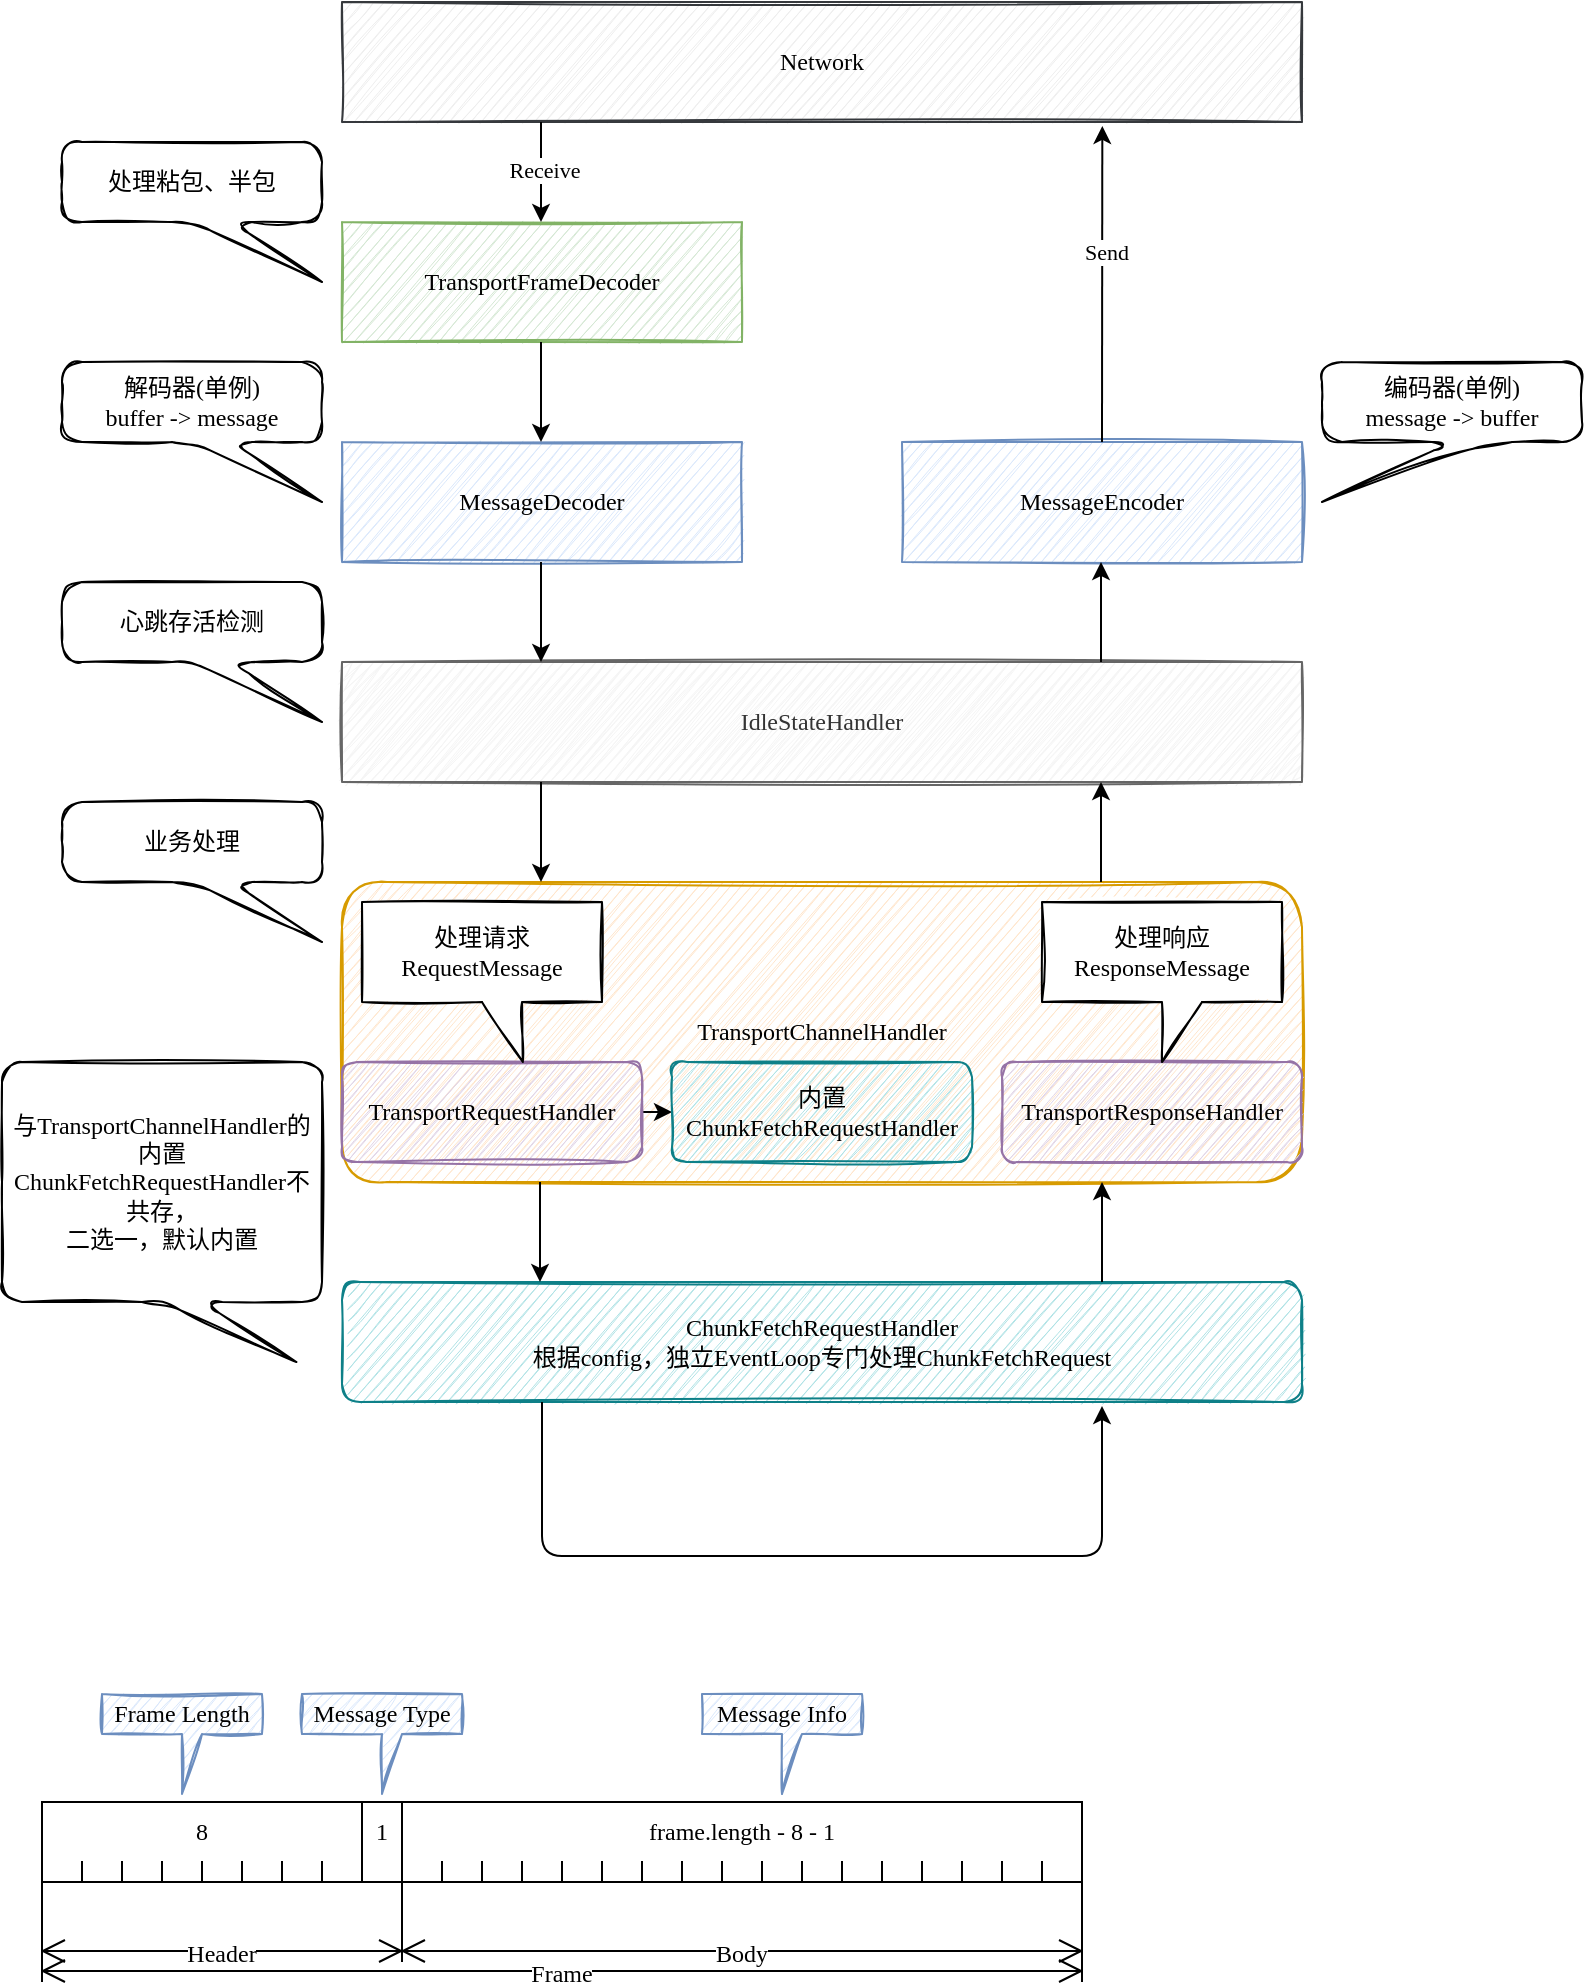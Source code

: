 <mxfile version="14.9.9" type="github" pages="4">
  <diagram id="uVko9VTxaAUNqRkBbk-y" name="Frame">
    <mxGraphModel dx="1298" dy="834" grid="1" gridSize="10" guides="1" tooltips="1" connect="1" arrows="1" fold="1" page="1" pageScale="1" pageWidth="3300" pageHeight="4681" math="0" shadow="0">
      <root>
        <mxCell id="87zoMCgWx7IZLiXA-lgk-0" />
        <mxCell id="87zoMCgWx7IZLiXA-lgk-1" parent="87zoMCgWx7IZLiXA-lgk-0" />
        <mxCell id="hPYMtQA6v_j6fi8OM6DN-56" value="" style="shape=partialRectangle;whiteSpace=wrap;html=1;bottom=1;right=1;left=1;top=0;fillColor=none;routingCenterX=-0.5;rounded=0;glass=0;sketch=0;fontFamily=Nunito;fontSource=https%3A%2F%2Ffonts.googleapis.com%2Fcss%3Ffamily%3DNunito;" parent="87zoMCgWx7IZLiXA-lgk-1" vertex="1">
          <mxGeometry x="80" y="970" width="20" height="10" as="geometry" />
        </mxCell>
        <mxCell id="hPYMtQA6v_j6fi8OM6DN-58" value="" style="shape=partialRectangle;whiteSpace=wrap;html=1;bottom=1;right=1;left=1;top=0;fillColor=none;routingCenterX=-0.5;rounded=0;glass=0;sketch=0;fontFamily=Nunito;fontSource=https%3A%2F%2Ffonts.googleapis.com%2Fcss%3Ffamily%3DNunito;" parent="87zoMCgWx7IZLiXA-lgk-1" vertex="1">
          <mxGeometry x="100" y="970" width="20" height="10" as="geometry" />
        </mxCell>
        <mxCell id="hPYMtQA6v_j6fi8OM6DN-59" value="" style="shape=partialRectangle;whiteSpace=wrap;html=1;bottom=1;right=1;left=1;top=0;fillColor=none;routingCenterX=-0.5;rounded=0;glass=0;sketch=0;fontFamily=Nunito;fontSource=https%3A%2F%2Ffonts.googleapis.com%2Fcss%3Ffamily%3DNunito;" parent="87zoMCgWx7IZLiXA-lgk-1" vertex="1">
          <mxGeometry x="120" y="970" width="20" height="10" as="geometry" />
        </mxCell>
        <mxCell id="hPYMtQA6v_j6fi8OM6DN-60" value="" style="shape=partialRectangle;whiteSpace=wrap;html=1;bottom=1;right=1;left=1;top=0;fillColor=none;routingCenterX=-0.5;rounded=0;glass=0;sketch=0;fontFamily=Nunito;fontSource=https%3A%2F%2Ffonts.googleapis.com%2Fcss%3Ffamily%3DNunito;" parent="87zoMCgWx7IZLiXA-lgk-1" vertex="1">
          <mxGeometry x="140" y="970" width="20" height="10" as="geometry" />
        </mxCell>
        <mxCell id="hPYMtQA6v_j6fi8OM6DN-61" value="" style="shape=partialRectangle;whiteSpace=wrap;html=1;bottom=1;right=1;left=1;top=0;fillColor=none;routingCenterX=-0.5;rounded=0;glass=0;sketch=0;fontFamily=Nunito;fontSource=https%3A%2F%2Ffonts.googleapis.com%2Fcss%3Ffamily%3DNunito;" parent="87zoMCgWx7IZLiXA-lgk-1" vertex="1">
          <mxGeometry x="160" y="970" width="20" height="10" as="geometry" />
        </mxCell>
        <mxCell id="hPYMtQA6v_j6fi8OM6DN-62" value="" style="shape=partialRectangle;whiteSpace=wrap;html=1;bottom=1;right=1;left=1;top=0;fillColor=none;routingCenterX=-0.5;rounded=0;glass=0;sketch=0;fontFamily=Nunito;fontSource=https%3A%2F%2Ffonts.googleapis.com%2Fcss%3Ffamily%3DNunito;" parent="87zoMCgWx7IZLiXA-lgk-1" vertex="1">
          <mxGeometry x="180" y="970" width="20" height="10" as="geometry" />
        </mxCell>
        <mxCell id="hPYMtQA6v_j6fi8OM6DN-63" value="" style="shape=partialRectangle;whiteSpace=wrap;html=1;bottom=1;right=1;left=1;top=0;fillColor=none;routingCenterX=-0.5;rounded=0;glass=0;sketch=0;fontFamily=Nunito;fontSource=https%3A%2F%2Ffonts.googleapis.com%2Fcss%3Ffamily%3DNunito;" parent="87zoMCgWx7IZLiXA-lgk-1" vertex="1">
          <mxGeometry x="200" y="970" width="20" height="10" as="geometry" />
        </mxCell>
        <mxCell id="hPYMtQA6v_j6fi8OM6DN-64" value="" style="shape=partialRectangle;whiteSpace=wrap;html=1;bottom=1;right=1;left=1;top=0;fillColor=none;routingCenterX=-0.5;rounded=0;glass=0;sketch=0;fontFamily=Nunito;fontSource=https%3A%2F%2Ffonts.googleapis.com%2Fcss%3Ffamily%3DNunito;" parent="87zoMCgWx7IZLiXA-lgk-1" vertex="1">
          <mxGeometry x="220" y="970" width="20" height="10" as="geometry" />
        </mxCell>
        <mxCell id="hPYMtQA6v_j6fi8OM6DN-65" value="" style="shape=partialRectangle;whiteSpace=wrap;html=1;bottom=1;right=1;left=1;top=0;fillColor=none;routingCenterX=-0.5;rounded=0;glass=0;sketch=0;fontFamily=Nunito;fontSource=https%3A%2F%2Ffonts.googleapis.com%2Fcss%3Ffamily%3DNunito;" parent="87zoMCgWx7IZLiXA-lgk-1" vertex="1">
          <mxGeometry x="240" y="970" width="20" height="10" as="geometry" />
        </mxCell>
        <mxCell id="hPYMtQA6v_j6fi8OM6DN-66" value="" style="shape=partialRectangle;whiteSpace=wrap;html=1;bottom=1;right=1;left=1;top=0;fillColor=none;routingCenterX=-0.5;rounded=0;glass=0;sketch=0;fontFamily=Nunito;fontSource=https%3A%2F%2Ffonts.googleapis.com%2Fcss%3Ffamily%3DNunito;" parent="87zoMCgWx7IZLiXA-lgk-1" vertex="1">
          <mxGeometry x="260" y="970" width="20" height="10" as="geometry" />
        </mxCell>
        <mxCell id="hPYMtQA6v_j6fi8OM6DN-67" value="" style="shape=partialRectangle;whiteSpace=wrap;html=1;bottom=1;right=1;left=1;top=0;fillColor=none;routingCenterX=-0.5;rounded=0;glass=0;sketch=0;fontFamily=Nunito;fontSource=https%3A%2F%2Ffonts.googleapis.com%2Fcss%3Ffamily%3DNunito;" parent="87zoMCgWx7IZLiXA-lgk-1" vertex="1">
          <mxGeometry x="280" y="970" width="20" height="10" as="geometry" />
        </mxCell>
        <mxCell id="hPYMtQA6v_j6fi8OM6DN-68" value="" style="shape=partialRectangle;whiteSpace=wrap;html=1;bottom=1;right=1;left=1;top=0;fillColor=none;routingCenterX=-0.5;rounded=0;glass=0;sketch=0;fontFamily=Nunito;fontSource=https%3A%2F%2Ffonts.googleapis.com%2Fcss%3Ffamily%3DNunito;" parent="87zoMCgWx7IZLiXA-lgk-1" vertex="1">
          <mxGeometry x="300" y="970" width="20" height="10" as="geometry" />
        </mxCell>
        <mxCell id="hPYMtQA6v_j6fi8OM6DN-69" value="8" style="shape=partialRectangle;whiteSpace=wrap;html=1;bottom=1;right=1;left=1;top=0;fillColor=none;routingCenterX=-0.5;rounded=0;glass=0;sketch=0;fontFamily=Nunito;fontSource=https%3A%2F%2Ffonts.googleapis.com%2Fcss%3Ffamily%3DNunito;direction=west;" parent="87zoMCgWx7IZLiXA-lgk-1" vertex="1">
          <mxGeometry x="80" y="940" width="160" height="30" as="geometry" />
        </mxCell>
        <mxCell id="hPYMtQA6v_j6fi8OM6DN-70" value="1" style="shape=partialRectangle;whiteSpace=wrap;html=1;bottom=1;right=1;left=1;top=0;fillColor=none;routingCenterX=-0.5;rounded=0;glass=0;sketch=0;fontFamily=Nunito;fontSource=https%3A%2F%2Ffonts.googleapis.com%2Fcss%3Ffamily%3DNunito;direction=west;" parent="87zoMCgWx7IZLiXA-lgk-1" vertex="1">
          <mxGeometry x="240" y="940" width="20" height="30" as="geometry" />
        </mxCell>
        <mxCell id="hPYMtQA6v_j6fi8OM6DN-71" value="" style="shape=partialRectangle;whiteSpace=wrap;html=1;bottom=1;right=1;left=1;top=0;fillColor=none;routingCenterX=-0.5;rounded=0;glass=0;sketch=0;fontFamily=Nunito;fontSource=https%3A%2F%2Ffonts.googleapis.com%2Fcss%3Ffamily%3DNunito;" parent="87zoMCgWx7IZLiXA-lgk-1" vertex="1">
          <mxGeometry x="320" y="970" width="20" height="10" as="geometry" />
        </mxCell>
        <mxCell id="hPYMtQA6v_j6fi8OM6DN-72" value="" style="shape=partialRectangle;whiteSpace=wrap;html=1;bottom=1;right=1;left=1;top=0;fillColor=none;routingCenterX=-0.5;rounded=0;glass=0;sketch=0;fontFamily=Nunito;fontSource=https%3A%2F%2Ffonts.googleapis.com%2Fcss%3Ffamily%3DNunito;" parent="87zoMCgWx7IZLiXA-lgk-1" vertex="1">
          <mxGeometry x="340" y="970" width="20" height="10" as="geometry" />
        </mxCell>
        <mxCell id="hPYMtQA6v_j6fi8OM6DN-73" value="" style="shape=partialRectangle;whiteSpace=wrap;html=1;bottom=1;right=1;left=1;top=0;fillColor=none;routingCenterX=-0.5;rounded=0;glass=0;sketch=0;fontFamily=Nunito;fontSource=https%3A%2F%2Ffonts.googleapis.com%2Fcss%3Ffamily%3DNunito;" parent="87zoMCgWx7IZLiXA-lgk-1" vertex="1">
          <mxGeometry x="360" y="970" width="20" height="10" as="geometry" />
        </mxCell>
        <mxCell id="hPYMtQA6v_j6fi8OM6DN-74" value="" style="shape=partialRectangle;whiteSpace=wrap;html=1;bottom=1;right=1;left=1;top=0;fillColor=none;routingCenterX=-0.5;rounded=0;glass=0;sketch=0;fontFamily=Nunito;fontSource=https%3A%2F%2Ffonts.googleapis.com%2Fcss%3Ffamily%3DNunito;" parent="87zoMCgWx7IZLiXA-lgk-1" vertex="1">
          <mxGeometry x="380" y="970" width="20" height="10" as="geometry" />
        </mxCell>
        <mxCell id="hPYMtQA6v_j6fi8OM6DN-75" value="" style="shape=partialRectangle;whiteSpace=wrap;html=1;bottom=1;right=1;left=1;top=0;fillColor=none;routingCenterX=-0.5;rounded=0;glass=0;sketch=0;fontFamily=Nunito;fontSource=https%3A%2F%2Ffonts.googleapis.com%2Fcss%3Ffamily%3DNunito;" parent="87zoMCgWx7IZLiXA-lgk-1" vertex="1">
          <mxGeometry x="400" y="970" width="20" height="10" as="geometry" />
        </mxCell>
        <mxCell id="hPYMtQA6v_j6fi8OM6DN-76" value="" style="shape=partialRectangle;whiteSpace=wrap;html=1;bottom=1;right=1;left=1;top=0;fillColor=none;routingCenterX=-0.5;rounded=0;glass=0;sketch=0;fontFamily=Nunito;fontSource=https%3A%2F%2Ffonts.googleapis.com%2Fcss%3Ffamily%3DNunito;" parent="87zoMCgWx7IZLiXA-lgk-1" vertex="1">
          <mxGeometry x="420" y="970" width="20" height="10" as="geometry" />
        </mxCell>
        <mxCell id="hPYMtQA6v_j6fi8OM6DN-77" value="" style="shape=partialRectangle;whiteSpace=wrap;html=1;bottom=1;right=1;left=1;top=0;fillColor=none;routingCenterX=-0.5;rounded=0;glass=0;sketch=0;fontFamily=Nunito;fontSource=https%3A%2F%2Ffonts.googleapis.com%2Fcss%3Ffamily%3DNunito;" parent="87zoMCgWx7IZLiXA-lgk-1" vertex="1">
          <mxGeometry x="440" y="970" width="20" height="10" as="geometry" />
        </mxCell>
        <mxCell id="hPYMtQA6v_j6fi8OM6DN-78" value="" style="shape=partialRectangle;whiteSpace=wrap;html=1;bottom=1;right=1;left=1;top=0;fillColor=none;routingCenterX=-0.5;rounded=0;glass=0;sketch=0;fontFamily=Nunito;fontSource=https%3A%2F%2Ffonts.googleapis.com%2Fcss%3Ffamily%3DNunito;" parent="87zoMCgWx7IZLiXA-lgk-1" vertex="1">
          <mxGeometry x="460" y="970" width="20" height="10" as="geometry" />
        </mxCell>
        <mxCell id="hPYMtQA6v_j6fi8OM6DN-79" value="" style="shape=partialRectangle;whiteSpace=wrap;html=1;bottom=1;right=1;left=1;top=0;fillColor=none;routingCenterX=-0.5;rounded=0;glass=0;sketch=0;fontFamily=Nunito;fontSource=https%3A%2F%2Ffonts.googleapis.com%2Fcss%3Ffamily%3DNunito;" parent="87zoMCgWx7IZLiXA-lgk-1" vertex="1">
          <mxGeometry x="480" y="970" width="20" height="10" as="geometry" />
        </mxCell>
        <mxCell id="hPYMtQA6v_j6fi8OM6DN-80" value="" style="shape=partialRectangle;whiteSpace=wrap;html=1;bottom=1;right=1;left=1;top=0;fillColor=none;routingCenterX=-0.5;rounded=0;glass=0;sketch=0;fontFamily=Nunito;fontSource=https%3A%2F%2Ffonts.googleapis.com%2Fcss%3Ffamily%3DNunito;" parent="87zoMCgWx7IZLiXA-lgk-1" vertex="1">
          <mxGeometry x="500" y="970" width="20" height="10" as="geometry" />
        </mxCell>
        <mxCell id="hPYMtQA6v_j6fi8OM6DN-81" value="" style="shape=partialRectangle;whiteSpace=wrap;html=1;bottom=1;right=1;left=1;top=0;fillColor=none;routingCenterX=-0.5;rounded=0;glass=0;sketch=0;fontFamily=Nunito;fontSource=https%3A%2F%2Ffonts.googleapis.com%2Fcss%3Ffamily%3DNunito;" parent="87zoMCgWx7IZLiXA-lgk-1" vertex="1">
          <mxGeometry x="520" y="970" width="20" height="10" as="geometry" />
        </mxCell>
        <mxCell id="hPYMtQA6v_j6fi8OM6DN-82" value="" style="shape=partialRectangle;whiteSpace=wrap;html=1;bottom=1;right=1;left=1;top=0;fillColor=none;routingCenterX=-0.5;rounded=0;glass=0;sketch=0;fontFamily=Nunito;fontSource=https%3A%2F%2Ffonts.googleapis.com%2Fcss%3Ffamily%3DNunito;" parent="87zoMCgWx7IZLiXA-lgk-1" vertex="1">
          <mxGeometry x="540" y="970" width="20" height="10" as="geometry" />
        </mxCell>
        <mxCell id="hPYMtQA6v_j6fi8OM6DN-83" value="" style="shape=partialRectangle;whiteSpace=wrap;html=1;bottom=1;right=1;left=1;top=0;fillColor=none;routingCenterX=-0.5;rounded=0;glass=0;sketch=0;fontFamily=Nunito;fontSource=https%3A%2F%2Ffonts.googleapis.com%2Fcss%3Ffamily%3DNunito;" parent="87zoMCgWx7IZLiXA-lgk-1" vertex="1">
          <mxGeometry x="560" y="970" width="20" height="10" as="geometry" />
        </mxCell>
        <mxCell id="hPYMtQA6v_j6fi8OM6DN-84" value="" style="shape=partialRectangle;whiteSpace=wrap;html=1;bottom=1;right=1;left=1;top=0;fillColor=none;routingCenterX=-0.5;rounded=0;glass=0;sketch=0;fontFamily=Nunito;fontSource=https%3A%2F%2Ffonts.googleapis.com%2Fcss%3Ffamily%3DNunito;" parent="87zoMCgWx7IZLiXA-lgk-1" vertex="1">
          <mxGeometry x="580" y="970" width="20" height="10" as="geometry" />
        </mxCell>
        <mxCell id="hPYMtQA6v_j6fi8OM6DN-86" value="frame.length - 8 - 1" style="shape=partialRectangle;whiteSpace=wrap;html=1;bottom=1;right=1;left=1;top=0;fillColor=none;routingCenterX=-0.5;rounded=0;glass=0;sketch=0;fontFamily=Nunito;fontSource=https%3A%2F%2Ffonts.googleapis.com%2Fcss%3Ffamily%3DNunito;direction=west;" parent="87zoMCgWx7IZLiXA-lgk-1" vertex="1">
          <mxGeometry x="260" y="940" width="340" height="30" as="geometry" />
        </mxCell>
        <mxCell id="hPYMtQA6v_j6fi8OM6DN-89" value="Frame" style="shape=dimension;whiteSpace=wrap;html=1;align=center;points=[];verticalAlign=bottom;spacingBottom=-5;labelBackgroundColor=#ffffff;rounded=0;glass=0;sketch=0;fontFamily=Nunito;fontSource=https%3A%2F%2Ffonts.googleapis.com%2Fcss%3Ffamily%3DNunito;gradientDirection=south;" parent="87zoMCgWx7IZLiXA-lgk-1" vertex="1">
          <mxGeometry x="80" y="990" width="520" height="40" as="geometry" />
        </mxCell>
        <mxCell id="hPYMtQA6v_j6fi8OM6DN-90" value="Header" style="shape=dimension;whiteSpace=wrap;html=1;align=center;points=[];verticalAlign=bottom;spacingBottom=-5;labelBackgroundColor=#ffffff;rounded=0;glass=0;sketch=0;fontFamily=Nunito;fontSource=https%3A%2F%2Ffonts.googleapis.com%2Fcss%3Ffamily%3DNunito;gradientDirection=south;" parent="87zoMCgWx7IZLiXA-lgk-1" vertex="1">
          <mxGeometry x="80" y="980" width="180" height="40" as="geometry" />
        </mxCell>
        <mxCell id="hPYMtQA6v_j6fi8OM6DN-91" value="Body" style="shape=dimension;whiteSpace=wrap;html=1;align=center;points=[];verticalAlign=bottom;spacingBottom=-5;labelBackgroundColor=#ffffff;rounded=0;glass=0;sketch=0;fontFamily=Nunito;fontSource=https%3A%2F%2Ffonts.googleapis.com%2Fcss%3Ffamily%3DNunito;gradientDirection=south;" parent="87zoMCgWx7IZLiXA-lgk-1" vertex="1">
          <mxGeometry x="260" y="980" width="340" height="40" as="geometry" />
        </mxCell>
        <mxCell id="hPYMtQA6v_j6fi8OM6DN-92" value="Frame Length" style="shape=callout;whiteSpace=wrap;html=1;perimeter=calloutPerimeter;rounded=0;glass=0;sketch=1;fontFamily=Nunito;fontSource=https%3A%2F%2Ffonts.googleapis.com%2Fcss%3Ffamily%3DNunito;gradientDirection=south;position2=0.5;base=10;fillColor=#dae8fc;strokeColor=#6c8ebf;" parent="87zoMCgWx7IZLiXA-lgk-1" vertex="1">
          <mxGeometry x="110" y="886" width="80" height="50" as="geometry" />
        </mxCell>
        <mxCell id="hPYMtQA6v_j6fi8OM6DN-94" value="Message Type" style="shape=callout;whiteSpace=wrap;html=1;perimeter=calloutPerimeter;rounded=0;glass=0;sketch=1;fontFamily=Nunito;fontSource=https%3A%2F%2Ffonts.googleapis.com%2Fcss%3Ffamily%3DNunito;gradientDirection=south;position2=0.5;base=10;fillColor=#dae8fc;strokeColor=#6c8ebf;" parent="87zoMCgWx7IZLiXA-lgk-1" vertex="1">
          <mxGeometry x="210" y="886" width="80" height="50" as="geometry" />
        </mxCell>
        <mxCell id="MpjZCJQoVUyjhCe-NOFd-0" value="Message Info" style="shape=callout;whiteSpace=wrap;html=1;perimeter=calloutPerimeter;rounded=0;glass=0;sketch=1;fontFamily=Nunito;fontSource=https%3A%2F%2Ffonts.googleapis.com%2Fcss%3Ffamily%3DNunito;gradientDirection=south;position2=0.5;base=10;fillColor=#dae8fc;strokeColor=#6c8ebf;" parent="87zoMCgWx7IZLiXA-lgk-1" vertex="1">
          <mxGeometry x="410" y="886" width="80" height="50" as="geometry" />
        </mxCell>
        <mxCell id="7CMmXAUzR_UUAr6WcVvc-8" value="" style="group" vertex="1" connectable="0" parent="87zoMCgWx7IZLiXA-lgk-1">
          <mxGeometry x="60" y="40" width="790" height="777" as="geometry" />
        </mxCell>
        <mxCell id="hPYMtQA6v_j6fi8OM6DN-25" value="编码器(单例)&lt;br&gt;message -&amp;gt; buffer" style="shape=callout;rounded=1;whiteSpace=wrap;html=1;perimeter=calloutPerimeter;glass=0;sketch=1;gradientDirection=south;position2=0;fontFamily=Nunito;fontSource=https%3A%2F%2Ffonts.googleapis.com%2Fcss%3Ffamily%3DNunito;" parent="7CMmXAUzR_UUAr6WcVvc-8" vertex="1">
          <mxGeometry x="660" y="180" width="130" height="70" as="geometry" />
        </mxCell>
        <mxCell id="7CMmXAUzR_UUAr6WcVvc-0" value="ChunkFetchRequestHandler&lt;br&gt;根据config，独立EventLoop专门处理ChunkFetchRequest" style="rounded=1;whiteSpace=wrap;html=1;shadow=0;sketch=1;fontFamily=Nunito;fontSource=https%3A%2F%2Ffonts.googleapis.com%2Fcss%3Ffamily%3DNunito;fillColor=#b0e3e6;strokeColor=#0e8088;" vertex="1" parent="7CMmXAUzR_UUAr6WcVvc-8">
          <mxGeometry x="170" y="640" width="480" height="60" as="geometry" />
        </mxCell>
        <mxCell id="hPYMtQA6v_j6fi8OM6DN-1" value="Network" style="rounded=0;whiteSpace=wrap;html=1;fontFamily=Nunito;fontSource=https%3A%2F%2Ffonts.googleapis.com%2Fcss%3Ffamily%3DNunito;fillColor=#eeeeee;sketch=1;strokeColor=#36393d;" parent="7CMmXAUzR_UUAr6WcVvc-8" vertex="1">
          <mxGeometry x="170" width="480" height="60" as="geometry" />
        </mxCell>
        <mxCell id="hPYMtQA6v_j6fi8OM6DN-2" value="TransportFrameDecoder" style="rounded=0;whiteSpace=wrap;html=1;sketch=1;fontFamily=Nunito;fontSource=https%3A%2F%2Ffonts.googleapis.com%2Fcss%3Ffamily%3DNunito;fillColor=#d5e8d4;strokeColor=#82b366;" parent="7CMmXAUzR_UUAr6WcVvc-8" vertex="1">
          <mxGeometry x="170" y="110" width="200" height="60" as="geometry" />
        </mxCell>
        <mxCell id="hPYMtQA6v_j6fi8OM6DN-3" value="MessageDecoder" style="rounded=0;whiteSpace=wrap;html=1;fillColor=#dae8fc;strokeColor=#6c8ebf;sketch=1;fontFamily=Nunito;fontSource=https%3A%2F%2Ffonts.googleapis.com%2Fcss%3Ffamily%3DNunito;fillStyle=auto;" parent="7CMmXAUzR_UUAr6WcVvc-8" vertex="1">
          <mxGeometry x="170" y="220" width="200" height="60" as="geometry" />
        </mxCell>
        <mxCell id="hPYMtQA6v_j6fi8OM6DN-4" value="MessageEncoder" style="rounded=0;whiteSpace=wrap;html=1;fillColor=#dae8fc;strokeColor=#6c8ebf;sketch=1;fontFamily=Nunito;fontSource=https%3A%2F%2Ffonts.googleapis.com%2Fcss%3Ffamily%3DNunito;" parent="7CMmXAUzR_UUAr6WcVvc-8" vertex="1">
          <mxGeometry x="450" y="220" width="200" height="60" as="geometry" />
        </mxCell>
        <mxCell id="hPYMtQA6v_j6fi8OM6DN-5" value="IdleStateHandler" style="rounded=0;whiteSpace=wrap;html=1;glass=0;sketch=1;fillStyle=zigzag;fontFamily=Nunito;fontSource=https%3A%2F%2Ffonts.googleapis.com%2Fcss%3Ffamily%3DNunito;fillColor=#f5f5f5;strokeColor=#666666;fontColor=#333333;" parent="7CMmXAUzR_UUAr6WcVvc-8" vertex="1">
          <mxGeometry x="170" y="330" width="480" height="60" as="geometry" />
        </mxCell>
        <mxCell id="hPYMtQA6v_j6fi8OM6DN-6" value="TransportChannelHandler" style="rounded=1;whiteSpace=wrap;html=1;sketch=1;fontFamily=Nunito;fontSource=https%3A%2F%2Ffonts.googleapis.com%2Fcss%3Ffamily%3DNunito;fillColor=#ffe6cc;strokeColor=#d79b00;" parent="7CMmXAUzR_UUAr6WcVvc-8" vertex="1">
          <mxGeometry x="170" y="440" width="480" height="150" as="geometry" />
        </mxCell>
        <mxCell id="hPYMtQA6v_j6fi8OM6DN-8" value="TransportResponseHandler" style="rounded=1;whiteSpace=wrap;html=1;fillColor=#e1d5e7;strokeColor=#9673a6;sketch=1;fontFamily=Nunito;fontSource=https%3A%2F%2Ffonts.googleapis.com%2Fcss%3Ffamily%3DNunito;" parent="7CMmXAUzR_UUAr6WcVvc-8" vertex="1">
          <mxGeometry x="500" y="530" width="150" height="50" as="geometry" />
        </mxCell>
        <mxCell id="hPYMtQA6v_j6fi8OM6DN-9" value="" style="endArrow=classic;html=1;fontFamily=Nunito;fontSource=https%3A%2F%2Ffonts.googleapis.com%2Fcss%3Ffamily%3DNunito;" parent="7CMmXAUzR_UUAr6WcVvc-8" edge="1">
          <mxGeometry x="30" width="50" height="50" as="geometry">
            <mxPoint x="269.5" y="60" as="sourcePoint" />
            <mxPoint x="269.5" y="110" as="targetPoint" />
          </mxGeometry>
        </mxCell>
        <mxCell id="hPYMtQA6v_j6fi8OM6DN-17" value="Receive" style="edgeLabel;html=1;align=center;verticalAlign=middle;resizable=0;points=[];fontFamily=Nunito;fontSource=https%3A%2F%2Ffonts.googleapis.com%2Fcss%3Ffamily%3DNunito;" parent="hPYMtQA6v_j6fi8OM6DN-9" vertex="1" connectable="0">
          <mxGeometry x="-0.04" y="1" relative="1" as="geometry">
            <mxPoint as="offset" />
          </mxGeometry>
        </mxCell>
        <mxCell id="hPYMtQA6v_j6fi8OM6DN-10" value="" style="endArrow=classic;html=1;fontFamily=Nunito;fontSource=https%3A%2F%2Ffonts.googleapis.com%2Fcss%3Ffamily%3DNunito;" parent="7CMmXAUzR_UUAr6WcVvc-8" edge="1">
          <mxGeometry x="30" width="50" height="50" as="geometry">
            <mxPoint x="269.5" y="170" as="sourcePoint" />
            <mxPoint x="269.5" y="220" as="targetPoint" />
          </mxGeometry>
        </mxCell>
        <mxCell id="hPYMtQA6v_j6fi8OM6DN-11" value="" style="endArrow=classic;html=1;fontFamily=Nunito;fontSource=https%3A%2F%2Ffonts.googleapis.com%2Fcss%3Ffamily%3DNunito;" parent="7CMmXAUzR_UUAr6WcVvc-8" edge="1">
          <mxGeometry x="30" width="50" height="50" as="geometry">
            <mxPoint x="269.5" y="280" as="sourcePoint" />
            <mxPoint x="269.5" y="330" as="targetPoint" />
          </mxGeometry>
        </mxCell>
        <mxCell id="hPYMtQA6v_j6fi8OM6DN-12" value="" style="endArrow=classic;html=1;fontFamily=Nunito;fontSource=https%3A%2F%2Ffonts.googleapis.com%2Fcss%3Ffamily%3DNunito;" parent="7CMmXAUzR_UUAr6WcVvc-8" edge="1">
          <mxGeometry x="30" width="50" height="50" as="geometry">
            <mxPoint x="269.5" y="390" as="sourcePoint" />
            <mxPoint x="269.5" y="440" as="targetPoint" />
          </mxGeometry>
        </mxCell>
        <mxCell id="hPYMtQA6v_j6fi8OM6DN-13" value="" style="endArrow=classic;html=1;fontFamily=Nunito;fontSource=https%3A%2F%2Ffonts.googleapis.com%2Fcss%3Ffamily%3DNunito;" parent="7CMmXAUzR_UUAr6WcVvc-8" edge="1">
          <mxGeometry x="30" width="50" height="50" as="geometry">
            <mxPoint x="549.5" y="330" as="sourcePoint" />
            <mxPoint x="549.5" y="280" as="targetPoint" />
          </mxGeometry>
        </mxCell>
        <mxCell id="hPYMtQA6v_j6fi8OM6DN-14" value="" style="endArrow=classic;html=1;fontFamily=Nunito;fontSource=https%3A%2F%2Ffonts.googleapis.com%2Fcss%3Ffamily%3DNunito;" parent="7CMmXAUzR_UUAr6WcVvc-8" edge="1">
          <mxGeometry x="30" width="50" height="50" as="geometry">
            <mxPoint x="549.5" y="440" as="sourcePoint" />
            <mxPoint x="549.5" y="390" as="targetPoint" />
          </mxGeometry>
        </mxCell>
        <mxCell id="hPYMtQA6v_j6fi8OM6DN-15" value="" style="endArrow=classic;html=1;entryX=0.792;entryY=1.033;entryDx=0;entryDy=0;entryPerimeter=0;exitX=0.5;exitY=0;exitDx=0;exitDy=0;fontFamily=Nunito;fontSource=https%3A%2F%2Ffonts.googleapis.com%2Fcss%3Ffamily%3DNunito;" parent="7CMmXAUzR_UUAr6WcVvc-8" source="hPYMtQA6v_j6fi8OM6DN-4" target="hPYMtQA6v_j6fi8OM6DN-1" edge="1">
          <mxGeometry x="30" width="50" height="50" as="geometry">
            <mxPoint x="549.5" y="205" as="sourcePoint" />
            <mxPoint x="549.5" y="75" as="targetPoint" />
          </mxGeometry>
        </mxCell>
        <mxCell id="hPYMtQA6v_j6fi8OM6DN-19" value="Send" style="edgeLabel;html=1;align=center;verticalAlign=middle;resizable=0;points=[];fontFamily=Nunito;fontSource=https%3A%2F%2Ffonts.googleapis.com%2Fcss%3Ffamily%3DNunito;" parent="hPYMtQA6v_j6fi8OM6DN-15" vertex="1" connectable="0">
          <mxGeometry x="0.202" y="-2" relative="1" as="geometry">
            <mxPoint as="offset" />
          </mxGeometry>
        </mxCell>
        <mxCell id="hPYMtQA6v_j6fi8OM6DN-16" value="" style="endArrow=classic;html=1;fontFamily=Nunito;fontSource=https%3A%2F%2Ffonts.googleapis.com%2Fcss%3Ffamily%3DNunito;" parent="7CMmXAUzR_UUAr6WcVvc-8" edge="1">
          <mxGeometry x="30" y="110" width="50" height="50" as="geometry">
            <mxPoint x="270" y="700" as="sourcePoint" />
            <mxPoint x="550" y="702" as="targetPoint" />
            <Array as="points">
              <mxPoint x="270" y="777" />
              <mxPoint x="550" y="777" />
            </Array>
          </mxGeometry>
        </mxCell>
        <mxCell id="7CMmXAUzR_UUAr6WcVvc-9" style="edgeStyle=orthogonalEdgeStyle;rounded=0;orthogonalLoop=1;jettySize=auto;html=1;exitX=1;exitY=0.5;exitDx=0;exitDy=0;entryX=0;entryY=0.5;entryDx=0;entryDy=0;fontFamily=Nunito;fontSource=https%3A%2F%2Ffonts.googleapis.com%2Fcss%3Ffamily%3DNunito;" edge="1" parent="7CMmXAUzR_UUAr6WcVvc-8" source="hPYMtQA6v_j6fi8OM6DN-18" target="7CMmXAUzR_UUAr6WcVvc-4">
          <mxGeometry relative="1" as="geometry" />
        </mxCell>
        <mxCell id="hPYMtQA6v_j6fi8OM6DN-18" value="TransportRequestHandler" style="rounded=1;whiteSpace=wrap;html=1;fillColor=#e1d5e7;strokeColor=#9673a6;sketch=1;fontFamily=Nunito;fontSource=https%3A%2F%2Ffonts.googleapis.com%2Fcss%3Ffamily%3DNunito;" parent="7CMmXAUzR_UUAr6WcVvc-8" vertex="1">
          <mxGeometry x="170" y="530" width="150" height="50" as="geometry" />
        </mxCell>
        <mxCell id="hPYMtQA6v_j6fi8OM6DN-20" value="处理粘包、半包" style="shape=callout;rounded=1;whiteSpace=wrap;html=1;perimeter=calloutPerimeter;glass=0;sketch=1;gradientDirection=south;position2=1;fontFamily=Nunito;fontSource=https%3A%2F%2Ffonts.googleapis.com%2Fcss%3Ffamily%3DNunito;" parent="7CMmXAUzR_UUAr6WcVvc-8" vertex="1">
          <mxGeometry x="30" y="70" width="130" height="70" as="geometry" />
        </mxCell>
        <mxCell id="hPYMtQA6v_j6fi8OM6DN-22" value="解码器(单例)&lt;br&gt;buffer -&amp;gt; message" style="shape=callout;rounded=1;whiteSpace=wrap;html=1;perimeter=calloutPerimeter;glass=0;sketch=1;gradientDirection=south;position2=1;fontFamily=Nunito;fontSource=https%3A%2F%2Ffonts.googleapis.com%2Fcss%3Ffamily%3DNunito;" parent="7CMmXAUzR_UUAr6WcVvc-8" vertex="1">
          <mxGeometry x="30" y="180" width="130" height="70" as="geometry" />
        </mxCell>
        <mxCell id="hPYMtQA6v_j6fi8OM6DN-23" value="心跳存活检测" style="shape=callout;rounded=1;whiteSpace=wrap;html=1;perimeter=calloutPerimeter;glass=0;sketch=1;gradientDirection=south;position2=1;fontFamily=Nunito;fontSource=https%3A%2F%2Ffonts.googleapis.com%2Fcss%3Ffamily%3DNunito;" parent="7CMmXAUzR_UUAr6WcVvc-8" vertex="1">
          <mxGeometry x="30" y="290" width="130" height="70" as="geometry" />
        </mxCell>
        <mxCell id="hPYMtQA6v_j6fi8OM6DN-24" value="业务处理" style="shape=callout;rounded=1;whiteSpace=wrap;html=1;perimeter=calloutPerimeter;glass=0;sketch=1;gradientDirection=south;position2=1;fontFamily=Nunito;fontSource=https%3A%2F%2Ffonts.googleapis.com%2Fcss%3Ffamily%3DNunito;" parent="7CMmXAUzR_UUAr6WcVvc-8" vertex="1">
          <mxGeometry x="30" y="400" width="130" height="70" as="geometry" />
        </mxCell>
        <mxCell id="hPYMtQA6v_j6fi8OM6DN-26" value="处理请求&lt;br&gt;RequestMessage" style="shape=callout;whiteSpace=wrap;html=1;perimeter=calloutPerimeter;rounded=0;glass=0;sketch=1;fontFamily=Nunito;fontSource=https%3A%2F%2Ffonts.googleapis.com%2Fcss%3Ffamily%3DNunito;gradientDirection=south;position2=0.67;" parent="7CMmXAUzR_UUAr6WcVvc-8" vertex="1">
          <mxGeometry x="180" y="450" width="120" height="80" as="geometry" />
        </mxCell>
        <mxCell id="hPYMtQA6v_j6fi8OM6DN-51" value="处理响应&lt;br&gt;ResponseMessage" style="shape=callout;whiteSpace=wrap;html=1;perimeter=calloutPerimeter;rounded=0;glass=0;sketch=1;fontFamily=Nunito;fontSource=https%3A%2F%2Ffonts.googleapis.com%2Fcss%3Ffamily%3DNunito;gradientDirection=south;" parent="7CMmXAUzR_UUAr6WcVvc-8" vertex="1">
          <mxGeometry x="520" y="450" width="120" height="80" as="geometry" />
        </mxCell>
        <mxCell id="7CMmXAUzR_UUAr6WcVvc-1" value="" style="endArrow=classic;html=1;fontFamily=Nunito;fontSource=https%3A%2F%2Ffonts.googleapis.com%2Fcss%3Ffamily%3DNunito;" edge="1" parent="7CMmXAUzR_UUAr6WcVvc-8">
          <mxGeometry x="29.5" y="200" width="50" height="50" as="geometry">
            <mxPoint x="269" y="590" as="sourcePoint" />
            <mxPoint x="269" y="640" as="targetPoint" />
          </mxGeometry>
        </mxCell>
        <mxCell id="7CMmXAUzR_UUAr6WcVvc-2" value="" style="endArrow=classic;html=1;fontFamily=Nunito;fontSource=https%3A%2F%2Ffonts.googleapis.com%2Fcss%3Ffamily%3DNunito;" edge="1" parent="7CMmXAUzR_UUAr6WcVvc-8">
          <mxGeometry x="310.5" y="200" width="50" height="50" as="geometry">
            <mxPoint x="550" y="640" as="sourcePoint" />
            <mxPoint x="550" y="590" as="targetPoint" />
          </mxGeometry>
        </mxCell>
        <mxCell id="7CMmXAUzR_UUAr6WcVvc-3" value="与TransportChannelHandler的内置ChunkFetchRequestHandler不共存，&lt;br&gt;二选一，默认内置" style="shape=callout;whiteSpace=wrap;html=1;perimeter=calloutPerimeter;shadow=0;sketch=1;fontFamily=Nunito;fontSource=https%3A%2F%2Ffonts.googleapis.com%2Fcss%3Ffamily%3DNunito;position2=0.92;rounded=1;" vertex="1" parent="7CMmXAUzR_UUAr6WcVvc-8">
          <mxGeometry y="530" width="160" height="150" as="geometry" />
        </mxCell>
        <mxCell id="7CMmXAUzR_UUAr6WcVvc-4" value="内置&lt;br&gt;ChunkFetchRequestHandler" style="rounded=1;whiteSpace=wrap;html=1;shadow=0;sketch=1;fontFamily=Nunito;fontSource=https%3A%2F%2Ffonts.googleapis.com%2Fcss%3Ffamily%3DNunito;fillColor=#b0e3e6;strokeColor=#0e8088;" vertex="1" parent="7CMmXAUzR_UUAr6WcVvc-8">
          <mxGeometry x="335" y="530" width="150" height="50" as="geometry" />
        </mxCell>
      </root>
    </mxGraphModel>
  </diagram>
  <diagram id="cuufkTFhKXvPpfbD7Z3N" name="RPC">
    <mxGraphModel dx="1298" dy="834" grid="1" gridSize="10" guides="1" tooltips="1" connect="1" arrows="1" fold="1" page="1" pageScale="1" pageWidth="4681" pageHeight="3300" math="0" shadow="0">
      <root>
        <mxCell id="0" />
        <mxCell id="1" parent="0" />
        <mxCell id="KOefLDfCFSgeC1LJOxuY-1" value="" style="group;fontFamily=Nunito;fontSource=https%3A%2F%2Ffonts.googleapis.com%2Fcss%3Ffamily%3DNunito;" vertex="1" connectable="0" parent="1">
          <mxGeometry x="120" y="400" width="460" height="70" as="geometry" />
        </mxCell>
        <mxCell id="KOefLDfCFSgeC1LJOxuY-2" value="streamId size" style="shape=dimension;whiteSpace=wrap;html=1;align=center;points=[];verticalAlign=bottom;spacingBottom=-5;labelBackgroundColor=#ffffff;fontFamily=Nunito;fontSource=https%3A%2F%2Ffonts.googleapis.com%2Fcss%3Ffamily%3DNunito;" vertex="1" parent="KOefLDfCFSgeC1LJOxuY-1">
          <mxGeometry y="30" width="160" height="40" as="geometry" />
        </mxCell>
        <mxCell id="KOefLDfCFSgeC1LJOxuY-3" value="&lt;font&gt;streamId&lt;/font&gt;" style="shape=dimension;whiteSpace=wrap;html=1;align=center;points=[];verticalAlign=bottom;spacingBottom=-5;labelBackgroundColor=#ffffff;fontFamily=Nunito;fontSource=https%3A%2F%2Ffonts.googleapis.com%2Fcss%3Ffamily%3DNunito;" vertex="1" parent="KOefLDfCFSgeC1LJOxuY-1">
          <mxGeometry x="160" y="30" width="300" height="40" as="geometry" />
        </mxCell>
        <mxCell id="KOefLDfCFSgeC1LJOxuY-4" value="&lt;font data-font-src=&quot;https://fonts.googleapis.com/css?family=Nunito&quot;&gt;StreamRequest&lt;/font&gt;" style="text;html=1;align=center;verticalAlign=middle;resizable=0;points=[];autosize=1;strokeColor=none;fontSize=20;fontFamily=Nunito;fontSource=https%3A%2F%2Ffonts.googleapis.com%2Fcss%3Ffamily%3DNunito;" vertex="1" parent="KOefLDfCFSgeC1LJOxuY-1">
          <mxGeometry x="150" width="150" height="30" as="geometry" />
        </mxCell>
        <mxCell id="KOefLDfCFSgeC1LJOxuY-5" value="4" style="text;html=1;align=center;verticalAlign=middle;resizable=0;points=[];autosize=1;strokeColor=none;fontFamily=Nunito;fontSource=https%3A%2F%2Ffonts.googleapis.com%2Fcss%3Ffamily%3DNunito;" vertex="1" parent="KOefLDfCFSgeC1LJOxuY-1">
          <mxGeometry x="70" y="40" width="20" height="20" as="geometry" />
        </mxCell>
        <mxCell id="KOefLDfCFSgeC1LJOxuY-6" value="steamId size" style="text;html=1;align=center;verticalAlign=middle;resizable=0;points=[];autosize=1;strokeColor=none;fontFamily=Nunito;fontSource=https%3A%2F%2Ffonts.googleapis.com%2Fcss%3Ffamily%3DNunito;" vertex="1" parent="KOefLDfCFSgeC1LJOxuY-1">
          <mxGeometry x="270" y="40" width="80" height="20" as="geometry" />
        </mxCell>
        <mxCell id="KOefLDfCFSgeC1LJOxuY-7" value="" style="group;fontFamily=Nunito;fontSource=https%3A%2F%2Ffonts.googleapis.com%2Fcss%3Ffamily%3DNunito;" vertex="1" connectable="0" parent="1">
          <mxGeometry x="120" y="640" width="760" height="70" as="geometry" />
        </mxCell>
        <mxCell id="KOefLDfCFSgeC1LJOxuY-8" value="streamId size" style="shape=dimension;whiteSpace=wrap;html=1;align=center;points=[];verticalAlign=bottom;spacingBottom=-5;labelBackgroundColor=#ffffff;fontFamily=Nunito;fontSource=https%3A%2F%2Ffonts.googleapis.com%2Fcss%3Ffamily%3DNunito;" vertex="1" parent="KOefLDfCFSgeC1LJOxuY-7">
          <mxGeometry y="30" width="160" height="40" as="geometry" />
        </mxCell>
        <mxCell id="KOefLDfCFSgeC1LJOxuY-9" value="&lt;font&gt;streamId&lt;/font&gt;" style="shape=dimension;whiteSpace=wrap;html=1;align=center;points=[];verticalAlign=bottom;spacingBottom=-5;labelBackgroundColor=#ffffff;fontFamily=Nunito;fontSource=https%3A%2F%2Ffonts.googleapis.com%2Fcss%3Ffamily%3DNunito;" vertex="1" parent="KOefLDfCFSgeC1LJOxuY-7">
          <mxGeometry x="160" y="30" width="220" height="40" as="geometry" />
        </mxCell>
        <mxCell id="KOefLDfCFSgeC1LJOxuY-10" value="&lt;font data-font-src=&quot;https://fonts.googleapis.com/css?family=Nunito&quot;&gt;StreamFailure&lt;/font&gt;" style="text;html=1;align=center;verticalAlign=middle;resizable=0;points=[];autosize=1;strokeColor=none;fontSize=20;fontFamily=Nunito;fontSource=https%3A%2F%2Ffonts.googleapis.com%2Fcss%3Ffamily%3DNunito;" vertex="1" parent="KOefLDfCFSgeC1LJOxuY-7">
          <mxGeometry x="310" width="140" height="30" as="geometry" />
        </mxCell>
        <mxCell id="KOefLDfCFSgeC1LJOxuY-11" value="4" style="text;html=1;align=center;verticalAlign=middle;resizable=0;points=[];autosize=1;strokeColor=none;fontFamily=Nunito;fontSource=https%3A%2F%2Ffonts.googleapis.com%2Fcss%3Ffamily%3DNunito;" vertex="1" parent="KOefLDfCFSgeC1LJOxuY-7">
          <mxGeometry x="70" y="40" width="20" height="20" as="geometry" />
        </mxCell>
        <mxCell id="KOefLDfCFSgeC1LJOxuY-12" value="steamId size" style="text;html=1;align=center;verticalAlign=middle;resizable=0;points=[];autosize=1;strokeColor=none;fontFamily=Nunito;fontSource=https%3A%2F%2Ffonts.googleapis.com%2Fcss%3Ffamily%3DNunito;" vertex="1" parent="KOefLDfCFSgeC1LJOxuY-7">
          <mxGeometry x="230" y="40" width="80" height="20" as="geometry" />
        </mxCell>
        <mxCell id="KOefLDfCFSgeC1LJOxuY-13" value="error size" style="shape=dimension;whiteSpace=wrap;html=1;align=center;points=[];verticalAlign=bottom;spacingBottom=-5;labelBackgroundColor=#ffffff;fontFamily=Nunito;fontSource=https%3A%2F%2Ffonts.googleapis.com%2Fcss%3Ffamily%3DNunito;" vertex="1" parent="KOefLDfCFSgeC1LJOxuY-7">
          <mxGeometry x="380" y="30" width="160" height="40" as="geometry" />
        </mxCell>
        <mxCell id="KOefLDfCFSgeC1LJOxuY-14" value="&lt;font&gt;error msg&lt;/font&gt;" style="shape=dimension;whiteSpace=wrap;html=1;align=center;points=[];verticalAlign=bottom;spacingBottom=-5;labelBackgroundColor=#ffffff;fontFamily=Nunito;fontSource=https%3A%2F%2Ffonts.googleapis.com%2Fcss%3Ffamily%3DNunito;" vertex="1" parent="KOefLDfCFSgeC1LJOxuY-7">
          <mxGeometry x="540" y="30" width="220" height="40" as="geometry" />
        </mxCell>
        <mxCell id="KOefLDfCFSgeC1LJOxuY-15" value="4" style="text;html=1;align=center;verticalAlign=middle;resizable=0;points=[];autosize=1;strokeColor=none;fontFamily=Nunito;fontSource=https%3A%2F%2Ffonts.googleapis.com%2Fcss%3Ffamily%3DNunito;" vertex="1" parent="KOefLDfCFSgeC1LJOxuY-7">
          <mxGeometry x="450" y="40" width="20" height="20" as="geometry" />
        </mxCell>
        <mxCell id="KOefLDfCFSgeC1LJOxuY-16" value="error size" style="text;html=1;align=center;verticalAlign=middle;resizable=0;points=[];autosize=1;strokeColor=none;fontFamily=Nunito;fontSource=https%3A%2F%2Ffonts.googleapis.com%2Fcss%3Ffamily%3DNunito;" vertex="1" parent="KOefLDfCFSgeC1LJOxuY-7">
          <mxGeometry x="620" y="40" width="60" height="20" as="geometry" />
        </mxCell>
        <mxCell id="KOefLDfCFSgeC1LJOxuY-17" value="" style="group" vertex="1" connectable="0" parent="1">
          <mxGeometry x="120" y="500" width="920" height="110" as="geometry" />
        </mxCell>
        <mxCell id="KOefLDfCFSgeC1LJOxuY-18" value="streamId size" style="shape=dimension;whiteSpace=wrap;html=1;align=center;points=[];verticalAlign=bottom;spacingBottom=-5;labelBackgroundColor=#ffffff;fontFamily=Nunito;fontSource=https%3A%2F%2Ffonts.googleapis.com%2Fcss%3Ffamily%3DNunito;" vertex="1" parent="KOefLDfCFSgeC1LJOxuY-17">
          <mxGeometry y="70" width="160" height="40" as="geometry" />
        </mxCell>
        <mxCell id="KOefLDfCFSgeC1LJOxuY-19" value="&lt;font&gt;streamId&lt;/font&gt;" style="shape=dimension;whiteSpace=wrap;html=1;align=center;points=[];verticalAlign=bottom;spacingBottom=-5;labelBackgroundColor=#ffffff;fontFamily=Nunito;fontSource=https%3A%2F%2Ffonts.googleapis.com%2Fcss%3Ffamily%3DNunito;" vertex="1" parent="KOefLDfCFSgeC1LJOxuY-17">
          <mxGeometry x="160" y="70" width="220" height="40" as="geometry" />
        </mxCell>
        <mxCell id="KOefLDfCFSgeC1LJOxuY-20" value="&lt;font data-font-src=&quot;https://fonts.googleapis.com/css?family=Nunito&quot;&gt;StreamResponse&lt;/font&gt;" style="text;html=1;align=center;verticalAlign=middle;resizable=0;points=[];autosize=1;strokeColor=none;fontSize=20;fontFamily=Nunito;fontSource=https%3A%2F%2Ffonts.googleapis.com%2Fcss%3Ffamily%3DNunito;" vertex="1" parent="KOefLDfCFSgeC1LJOxuY-17">
          <mxGeometry x="250" y="40" width="170" height="30" as="geometry" />
        </mxCell>
        <mxCell id="KOefLDfCFSgeC1LJOxuY-21" value="4" style="text;html=1;align=center;verticalAlign=middle;resizable=0;points=[];autosize=1;strokeColor=none;fontFamily=Nunito;fontSource=https%3A%2F%2Ffonts.googleapis.com%2Fcss%3Ffamily%3DNunito;" vertex="1" parent="KOefLDfCFSgeC1LJOxuY-17">
          <mxGeometry x="70" y="80" width="20" height="20" as="geometry" />
        </mxCell>
        <mxCell id="KOefLDfCFSgeC1LJOxuY-22" value="steamId size" style="text;html=1;align=center;verticalAlign=middle;resizable=0;points=[];autosize=1;strokeColor=none;fontFamily=Nunito;fontSource=https%3A%2F%2Ffonts.googleapis.com%2Fcss%3Ffamily%3DNunito;" vertex="1" parent="KOefLDfCFSgeC1LJOxuY-17">
          <mxGeometry x="230" y="80" width="80" height="20" as="geometry" />
        </mxCell>
        <mxCell id="KOefLDfCFSgeC1LJOxuY-23" value="stream byteCount" style="shape=dimension;whiteSpace=wrap;html=1;align=center;points=[];verticalAlign=bottom;spacingBottom=-5;labelBackgroundColor=#ffffff;fontFamily=Nunito;fontSource=https%3A%2F%2Ffonts.googleapis.com%2Fcss%3Ffamily%3DNunito;" vertex="1" parent="KOefLDfCFSgeC1LJOxuY-17">
          <mxGeometry x="380" y="70" width="320" height="40" as="geometry" />
        </mxCell>
        <mxCell id="KOefLDfCFSgeC1LJOxuY-24" value="8" style="text;html=1;align=center;verticalAlign=middle;resizable=0;points=[];autosize=1;strokeColor=none;fontFamily=Nunito;fontSource=https%3A%2F%2Ffonts.googleapis.com%2Fcss%3Ffamily%3DNunito;" vertex="1" parent="KOefLDfCFSgeC1LJOxuY-17">
          <mxGeometry x="530" y="80" width="20" height="20" as="geometry" />
        </mxCell>
        <mxCell id="KOefLDfCFSgeC1LJOxuY-25" value="&lt;font&gt;stream data&lt;/font&gt;" style="shape=dimension;whiteSpace=wrap;html=1;align=center;points=[];verticalAlign=bottom;spacingBottom=-5;labelBackgroundColor=#ffffff;fontFamily=Nunito;fontSource=https%3A%2F%2Ffonts.googleapis.com%2Fcss%3Ffamily%3DNunito;" vertex="1" parent="KOefLDfCFSgeC1LJOxuY-17">
          <mxGeometry x="700" y="70" width="220" height="40" as="geometry" />
        </mxCell>
        <mxCell id="KOefLDfCFSgeC1LJOxuY-26" value="stream bytecCount" style="text;html=1;align=center;verticalAlign=middle;resizable=0;points=[];autosize=1;strokeColor=none;fontFamily=Nunito;fontSource=https%3A%2F%2Ffonts.googleapis.com%2Fcss%3Ffamily%3DNunito;" vertex="1" parent="KOefLDfCFSgeC1LJOxuY-17">
          <mxGeometry x="750" y="80" width="120" height="20" as="geometry" />
        </mxCell>
        <mxCell id="KOefLDfCFSgeC1LJOxuY-27" value="不包含在frame length内&lt;br&gt;isBodyInFrame = false" style="shape=callout;whiteSpace=wrap;html=1;perimeter=calloutPerimeter;shadow=0;sketch=1;fillColor=#dae8fc;strokeColor=#6c8ebf;fontFamily=Nunito;fontSource=https%3A%2F%2Ffonts.googleapis.com%2Fcss%3Ffamily%3DNunito;" vertex="1" parent="KOefLDfCFSgeC1LJOxuY-17">
          <mxGeometry x="750" width="150" height="80" as="geometry" />
        </mxCell>
        <mxCell id="kKIxoyxsqVyTKml1t6NP-1" value="" style="group" vertex="1" connectable="0" parent="1">
          <mxGeometry x="120" y="740" width="620" height="290" as="geometry" />
        </mxCell>
        <mxCell id="kKIxoyxsqVyTKml1t6NP-2" value="" style="group" vertex="1" connectable="0" parent="kKIxoyxsqVyTKml1t6NP-1">
          <mxGeometry y="220" width="620" height="70" as="geometry" />
        </mxCell>
        <mxCell id="kKIxoyxsqVyTKml1t6NP-3" value="&lt;font&gt;msg size&lt;/font&gt;" style="shape=dimension;whiteSpace=wrap;html=1;align=center;points=[];verticalAlign=bottom;spacingBottom=-5;labelBackgroundColor=#ffffff;fontFamily=Nunito;fontSource=https://fonts.googleapis.com/css?family=Nunito;" vertex="1" parent="kKIxoyxsqVyTKml1t6NP-2">
          <mxGeometry x="240" y="30" width="80" height="40" as="geometry" />
        </mxCell>
        <mxCell id="kKIxoyxsqVyTKml1t6NP-4" value="&lt;font&gt;requestId&lt;/font&gt;" style="shape=dimension;whiteSpace=wrap;html=1;align=center;points=[];verticalAlign=bottom;spacingBottom=-5;labelBackgroundColor=#ffffff;fontFamily=Nunito;fontSource=https://fonts.googleapis.com/css?family=Nunito;" vertex="1" parent="kKIxoyxsqVyTKml1t6NP-2">
          <mxGeometry y="30" width="160" height="40" as="geometry" />
        </mxCell>
        <mxCell id="kKIxoyxsqVyTKml1t6NP-5" value="&lt;font&gt;error msg&lt;/font&gt;" style="shape=dimension;whiteSpace=wrap;html=1;align=center;points=[];verticalAlign=bottom;spacingBottom=-5;labelBackgroundColor=#ffffff;fontFamily=Nunito;fontSource=https://fonts.googleapis.com/css?family=Nunito;" vertex="1" parent="kKIxoyxsqVyTKml1t6NP-2">
          <mxGeometry x="320" y="30" width="300" height="40" as="geometry" />
        </mxCell>
        <mxCell id="kKIxoyxsqVyTKml1t6NP-6" value="&lt;font&gt;8&lt;/font&gt;" style="text;html=1;align=center;verticalAlign=middle;resizable=0;points=[];autosize=1;strokeColor=none;fontFamily=Nunito;fontSource=https://fonts.googleapis.com/css?family=Nunito;" vertex="1" parent="kKIxoyxsqVyTKml1t6NP-2">
          <mxGeometry x="70" y="40" width="20" height="20" as="geometry" />
        </mxCell>
        <mxCell id="kKIxoyxsqVyTKml1t6NP-7" value="4" style="text;html=1;align=center;verticalAlign=middle;resizable=0;points=[];autosize=1;strokeColor=none;fontFamily=Nunito;fontSource=https://fonts.googleapis.com/css?family=Nunito;" vertex="1" parent="kKIxoyxsqVyTKml1t6NP-2">
          <mxGeometry x="190" y="40" width="20" height="20" as="geometry" />
        </mxCell>
        <mxCell id="kKIxoyxsqVyTKml1t6NP-8" value="msg size" style="text;html=1;align=center;verticalAlign=middle;resizable=0;points=[];autosize=1;strokeColor=none;fontFamily=Nunito;fontSource=https://fonts.googleapis.com/css?family=Nunito;" vertex="1" parent="kKIxoyxsqVyTKml1t6NP-2">
          <mxGeometry x="440" y="40" width="60" height="20" as="geometry" />
        </mxCell>
        <mxCell id="kKIxoyxsqVyTKml1t6NP-9" value="&lt;font data-font-src=&quot;https://fonts.googleapis.com/css?family=Nunito&quot;&gt;ChunkFetchFailure&lt;/font&gt;" style="text;html=1;align=center;verticalAlign=middle;resizable=0;points=[];autosize=1;strokeColor=none;fontSize=20;fontFamily=Nunito;fontSource=https://fonts.googleapis.com/css?family=Nunito;" vertex="1" parent="kKIxoyxsqVyTKml1t6NP-2">
          <mxGeometry x="170" width="180" height="30" as="geometry" />
        </mxCell>
        <mxCell id="kKIxoyxsqVyTKml1t6NP-10" value="&lt;font&gt;chunkIndex&lt;/font&gt;" style="shape=dimension;whiteSpace=wrap;html=1;align=center;points=[];verticalAlign=bottom;spacingBottom=-5;labelBackgroundColor=#ffffff;fontFamily=Nunito;fontSource=https://fonts.googleapis.com/css?family=Nunito;" vertex="1" parent="kKIxoyxsqVyTKml1t6NP-2">
          <mxGeometry x="160" y="30" width="80" height="40" as="geometry" />
        </mxCell>
        <mxCell id="kKIxoyxsqVyTKml1t6NP-11" value="4" style="text;html=1;align=center;verticalAlign=middle;resizable=0;points=[];autosize=1;strokeColor=none;fontFamily=Nunito;" vertex="1" parent="kKIxoyxsqVyTKml1t6NP-2">
          <mxGeometry x="270" y="40" width="20" height="20" as="geometry" />
        </mxCell>
        <mxCell id="kKIxoyxsqVyTKml1t6NP-12" value="" style="group" vertex="1" connectable="0" parent="kKIxoyxsqVyTKml1t6NP-1">
          <mxGeometry y="110" width="540" height="70" as="geometry" />
        </mxCell>
        <mxCell id="kKIxoyxsqVyTKml1t6NP-13" value="&lt;font&gt;streamId&lt;/font&gt;" style="shape=dimension;whiteSpace=wrap;html=1;align=center;points=[];verticalAlign=bottom;spacingBottom=-5;labelBackgroundColor=#ffffff;fontFamily=Nunito;fontSource=https://fonts.googleapis.com/css?family=Nunito;" vertex="1" parent="kKIxoyxsqVyTKml1t6NP-12">
          <mxGeometry y="30" width="160" height="40" as="geometry" />
        </mxCell>
        <mxCell id="kKIxoyxsqVyTKml1t6NP-14" value="&lt;font&gt;body&lt;/font&gt;" style="shape=dimension;whiteSpace=wrap;html=1;align=center;points=[];verticalAlign=bottom;spacingBottom=-5;labelBackgroundColor=#ffffff;fontFamily=Nunito;fontSource=https://fonts.googleapis.com/css?family=Nunito;" vertex="1" parent="kKIxoyxsqVyTKml1t6NP-12">
          <mxGeometry x="240" y="30" width="300" height="40" as="geometry" />
        </mxCell>
        <mxCell id="kKIxoyxsqVyTKml1t6NP-15" value="&lt;font&gt;8&lt;/font&gt;" style="text;html=1;align=center;verticalAlign=middle;resizable=0;points=[];autosize=1;strokeColor=none;fontFamily=Nunito;fontSource=https://fonts.googleapis.com/css?family=Nunito;" vertex="1" parent="kKIxoyxsqVyTKml1t6NP-12">
          <mxGeometry x="70" y="40" width="20" height="20" as="geometry" />
        </mxCell>
        <mxCell id="kKIxoyxsqVyTKml1t6NP-16" value="4" style="text;html=1;align=center;verticalAlign=middle;resizable=0;points=[];autosize=1;strokeColor=none;fontFamily=Nunito;fontSource=https://fonts.googleapis.com/css?family=Nunito;" vertex="1" parent="kKIxoyxsqVyTKml1t6NP-12">
          <mxGeometry x="190" y="40" width="20" height="20" as="geometry" />
        </mxCell>
        <mxCell id="kKIxoyxsqVyTKml1t6NP-17" value="body size" style="text;html=1;align=center;verticalAlign=middle;resizable=0;points=[];autosize=1;strokeColor=none;fontFamily=Nunito;fontSource=https://fonts.googleapis.com/css?family=Nunito;" vertex="1" parent="kKIxoyxsqVyTKml1t6NP-12">
          <mxGeometry x="355" y="40" width="70" height="20" as="geometry" />
        </mxCell>
        <mxCell id="kKIxoyxsqVyTKml1t6NP-18" value="ChunkFetchSuccess" style="text;html=1;align=center;verticalAlign=middle;resizable=0;points=[];autosize=1;strokeColor=none;fontSize=20;fontFamily=Nunito;fontSource=https://fonts.googleapis.com/css?family=Nunito;" vertex="1" parent="kKIxoyxsqVyTKml1t6NP-12">
          <mxGeometry x="165" width="190" height="30" as="geometry" />
        </mxCell>
        <mxCell id="kKIxoyxsqVyTKml1t6NP-19" value="&lt;font&gt;chunkIndex&lt;/font&gt;" style="shape=dimension;whiteSpace=wrap;html=1;align=center;points=[];verticalAlign=bottom;spacingBottom=-5;labelBackgroundColor=#ffffff;fontFamily=Nunito;fontSource=https://fonts.googleapis.com/css?family=Nunito;" vertex="1" parent="kKIxoyxsqVyTKml1t6NP-12">
          <mxGeometry x="160" y="30" width="80" height="40" as="geometry" />
        </mxCell>
        <mxCell id="kKIxoyxsqVyTKml1t6NP-20" value="" style="group" vertex="1" connectable="0" parent="kKIxoyxsqVyTKml1t6NP-1">
          <mxGeometry width="480" height="70" as="geometry" />
        </mxCell>
        <mxCell id="kKIxoyxsqVyTKml1t6NP-21" value="&lt;font&gt;chunkIndex&lt;/font&gt;" style="shape=dimension;whiteSpace=wrap;html=1;align=center;points=[];verticalAlign=bottom;spacingBottom=-5;labelBackgroundColor=#ffffff;fontFamily=Nunito;fontSource=https://fonts.googleapis.com/css?family=Nunito;" vertex="1" parent="kKIxoyxsqVyTKml1t6NP-20">
          <mxGeometry x="320" y="30" width="160" height="40" as="geometry" />
        </mxCell>
        <mxCell id="kKIxoyxsqVyTKml1t6NP-22" value="&lt;font data-font-src=&quot;https://fonts.googleapis.com/css?family=Nunito&quot;&gt;streamId&lt;/font&gt;" style="shape=dimension;whiteSpace=wrap;html=1;align=center;points=[];verticalAlign=bottom;spacingBottom=-5;labelBackgroundColor=#ffffff;fontFamily=Nunito;fontSource=https://fonts.googleapis.com/css?family=Nunito;" vertex="1" parent="kKIxoyxsqVyTKml1t6NP-20">
          <mxGeometry y="30" width="320" height="40" as="geometry" />
        </mxCell>
        <mxCell id="kKIxoyxsqVyTKml1t6NP-23" value="&lt;font&gt;8&lt;/font&gt;" style="text;html=1;align=center;verticalAlign=middle;resizable=0;points=[];autosize=1;strokeColor=none;fontFamily=Nunito;fontSource=https://fonts.googleapis.com/css?family=Nunito;" vertex="1" parent="kKIxoyxsqVyTKml1t6NP-20">
          <mxGeometry x="70" y="40" width="20" height="20" as="geometry" />
        </mxCell>
        <mxCell id="kKIxoyxsqVyTKml1t6NP-24" value="4" style="text;html=1;align=center;verticalAlign=middle;resizable=0;points=[];autosize=1;strokeColor=none;fontFamily=Nunito;fontSource=https://fonts.googleapis.com/css?family=Nunito;" vertex="1" parent="kKIxoyxsqVyTKml1t6NP-20">
          <mxGeometry x="390" y="40" width="20" height="20" as="geometry" />
        </mxCell>
        <mxCell id="kKIxoyxsqVyTKml1t6NP-25" value="&lt;font data-font-src=&quot;https://fonts.googleapis.com/css?family=Nunito&quot;&gt;ChunkFetchRequest&lt;/font&gt;" style="text;html=1;align=center;verticalAlign=middle;resizable=0;points=[];autosize=1;strokeColor=none;fontSize=20;fontFamily=Nunito;fontSource=https://fonts.googleapis.com/css?family=Nunito;" vertex="1" parent="kKIxoyxsqVyTKml1t6NP-20">
          <mxGeometry x="140" width="200" height="30" as="geometry" />
        </mxCell>
        <mxCell id="QbxbpcJ4an9Vn-Q8Qio1-23" value="" style="group;fontFamily=Nunito;fontSource=https%3A%2F%2Ffonts.googleapis.com%2Fcss%3Ffamily%3DNunito;" parent="1" vertex="1" connectable="0">
          <mxGeometry x="120" y="270" width="540" height="70" as="geometry" />
        </mxCell>
        <mxCell id="QbxbpcJ4an9Vn-Q8Qio1-14" value="&lt;font&gt;msg size&lt;/font&gt;" style="shape=dimension;whiteSpace=wrap;html=1;align=center;points=[];verticalAlign=bottom;spacingBottom=-5;labelBackgroundColor=#ffffff;fontFamily=Nunito;fontSource=https%3A%2F%2Ffonts.googleapis.com%2Fcss%3Ffamily%3DNunito;" parent="QbxbpcJ4an9Vn-Q8Qio1-23" vertex="1">
          <mxGeometry x="160" y="30" width="80" height="40" as="geometry" />
        </mxCell>
        <mxCell id="QbxbpcJ4an9Vn-Q8Qio1-15" value="&lt;font&gt;requestId&lt;/font&gt;" style="shape=dimension;whiteSpace=wrap;html=1;align=center;points=[];verticalAlign=bottom;spacingBottom=-5;labelBackgroundColor=#ffffff;fontFamily=Nunito;fontSource=https%3A%2F%2Ffonts.googleapis.com%2Fcss%3Ffamily%3DNunito;" parent="QbxbpcJ4an9Vn-Q8Qio1-23" vertex="1">
          <mxGeometry y="30" width="160" height="40" as="geometry" />
        </mxCell>
        <mxCell id="QbxbpcJ4an9Vn-Q8Qio1-16" value="&lt;font&gt;error msg&lt;/font&gt;" style="shape=dimension;whiteSpace=wrap;html=1;align=center;points=[];verticalAlign=bottom;spacingBottom=-5;labelBackgroundColor=#ffffff;fontFamily=Nunito;fontSource=https%3A%2F%2Ffonts.googleapis.com%2Fcss%3Ffamily%3DNunito;" parent="QbxbpcJ4an9Vn-Q8Qio1-23" vertex="1">
          <mxGeometry x="240" y="30" width="300" height="40" as="geometry" />
        </mxCell>
        <mxCell id="QbxbpcJ4an9Vn-Q8Qio1-17" value="&lt;font&gt;8&lt;/font&gt;" style="text;html=1;align=center;verticalAlign=middle;resizable=0;points=[];autosize=1;strokeColor=none;fontFamily=Nunito;fontSource=https%3A%2F%2Ffonts.googleapis.com%2Fcss%3Ffamily%3DNunito;" parent="QbxbpcJ4an9Vn-Q8Qio1-23" vertex="1">
          <mxGeometry x="70" y="40" width="20" height="20" as="geometry" />
        </mxCell>
        <mxCell id="QbxbpcJ4an9Vn-Q8Qio1-18" value="4" style="text;html=1;align=center;verticalAlign=middle;resizable=0;points=[];autosize=1;strokeColor=none;fontFamily=Nunito;fontSource=https%3A%2F%2Ffonts.googleapis.com%2Fcss%3Ffamily%3DNunito;" parent="QbxbpcJ4an9Vn-Q8Qio1-23" vertex="1">
          <mxGeometry x="190" y="40" width="20" height="20" as="geometry" />
        </mxCell>
        <mxCell id="QbxbpcJ4an9Vn-Q8Qio1-19" value="msg size" style="text;html=1;align=center;verticalAlign=middle;resizable=0;points=[];autosize=1;strokeColor=none;fontFamily=Nunito;fontSource=https%3A%2F%2Ffonts.googleapis.com%2Fcss%3Ffamily%3DNunito;" parent="QbxbpcJ4an9Vn-Q8Qio1-23" vertex="1">
          <mxGeometry x="360" y="40" width="60" height="20" as="geometry" />
        </mxCell>
        <mxCell id="QbxbpcJ4an9Vn-Q8Qio1-20" value="&lt;font data-font-src=&quot;https://fonts.googleapis.com/css?family=Nunito&quot;&gt;RpcFailure&lt;/font&gt;" style="text;html=1;align=center;verticalAlign=middle;resizable=0;points=[];autosize=1;strokeColor=none;fontSize=20;fontFamily=Nunito;fontSource=https%3A%2F%2Ffonts.googleapis.com%2Fcss%3Ffamily%3DNunito;" parent="QbxbpcJ4an9Vn-Q8Qio1-23" vertex="1">
          <mxGeometry x="205" width="110" height="30" as="geometry" />
        </mxCell>
        <mxCell id="QbxbpcJ4an9Vn-Q8Qio1-24" value="" style="group;fontFamily=Nunito;fontSource=https%3A%2F%2Ffonts.googleapis.com%2Fcss%3Ffamily%3DNunito;" parent="1" vertex="1" connectable="0">
          <mxGeometry x="120" y="50" width="540" height="70" as="geometry" />
        </mxCell>
        <mxCell id="QbxbpcJ4an9Vn-Q8Qio1-25" value="&lt;font&gt;body size&lt;/font&gt;" style="shape=dimension;whiteSpace=wrap;html=1;align=center;points=[];verticalAlign=bottom;spacingBottom=-5;labelBackgroundColor=#ffffff;fontFamily=Nunito;fontSource=https%3A%2F%2Ffonts.googleapis.com%2Fcss%3Ffamily%3DNunito;" parent="QbxbpcJ4an9Vn-Q8Qio1-24" vertex="1">
          <mxGeometry x="160" y="30" width="80" height="40" as="geometry" />
        </mxCell>
        <mxCell id="QbxbpcJ4an9Vn-Q8Qio1-26" value="&lt;font data-font-src=&quot;https://fonts.googleapis.com/css?family=Nunito&quot;&gt;requestId&lt;/font&gt;" style="shape=dimension;whiteSpace=wrap;html=1;align=center;points=[];verticalAlign=bottom;spacingBottom=-5;labelBackgroundColor=#ffffff;fontFamily=Nunito;fontSource=https%3A%2F%2Ffonts.googleapis.com%2Fcss%3Ffamily%3DNunito;" parent="QbxbpcJ4an9Vn-Q8Qio1-24" vertex="1">
          <mxGeometry y="30" width="160" height="40" as="geometry" />
        </mxCell>
        <mxCell id="QbxbpcJ4an9Vn-Q8Qio1-27" value="&lt;font&gt;body&lt;/font&gt;" style="shape=dimension;whiteSpace=wrap;html=1;align=center;points=[];verticalAlign=bottom;spacingBottom=-5;labelBackgroundColor=#ffffff;fontFamily=Nunito;fontSource=https%3A%2F%2Ffonts.googleapis.com%2Fcss%3Ffamily%3DNunito;" parent="QbxbpcJ4an9Vn-Q8Qio1-24" vertex="1">
          <mxGeometry x="240" y="30" width="300" height="40" as="geometry" />
        </mxCell>
        <mxCell id="QbxbpcJ4an9Vn-Q8Qio1-28" value="&lt;font&gt;8&lt;/font&gt;" style="text;html=1;align=center;verticalAlign=middle;resizable=0;points=[];autosize=1;strokeColor=none;fontFamily=Nunito;fontSource=https%3A%2F%2Ffonts.googleapis.com%2Fcss%3Ffamily%3DNunito;" parent="QbxbpcJ4an9Vn-Q8Qio1-24" vertex="1">
          <mxGeometry x="70" y="40" width="20" height="20" as="geometry" />
        </mxCell>
        <mxCell id="QbxbpcJ4an9Vn-Q8Qio1-29" value="4" style="text;html=1;align=center;verticalAlign=middle;resizable=0;points=[];autosize=1;strokeColor=none;fontFamily=Nunito;fontSource=https%3A%2F%2Ffonts.googleapis.com%2Fcss%3Ffamily%3DNunito;" parent="QbxbpcJ4an9Vn-Q8Qio1-24" vertex="1">
          <mxGeometry x="190" y="40" width="20" height="20" as="geometry" />
        </mxCell>
        <mxCell id="QbxbpcJ4an9Vn-Q8Qio1-30" value="body size" style="text;html=1;align=center;verticalAlign=middle;resizable=0;points=[];autosize=1;strokeColor=none;fontFamily=Nunito;fontSource=https%3A%2F%2Ffonts.googleapis.com%2Fcss%3Ffamily%3DNunito;" parent="QbxbpcJ4an9Vn-Q8Qio1-24" vertex="1">
          <mxGeometry x="355" y="40" width="70" height="20" as="geometry" />
        </mxCell>
        <mxCell id="QbxbpcJ4an9Vn-Q8Qio1-31" value="&lt;font data-font-src=&quot;https://fonts.googleapis.com/css?family=Nunito&quot;&gt;RpcRequest&lt;/font&gt;" style="text;html=1;align=center;verticalAlign=middle;resizable=0;points=[];autosize=1;strokeColor=none;fontSize=20;fontFamily=Nunito;fontSource=https%3A%2F%2Ffonts.googleapis.com%2Fcss%3Ffamily%3DNunito;" parent="QbxbpcJ4an9Vn-Q8Qio1-24" vertex="1">
          <mxGeometry x="200" width="120" height="30" as="geometry" />
        </mxCell>
        <mxCell id="QbxbpcJ4an9Vn-Q8Qio1-32" value="" style="group;fontFamily=Nunito;fontSource=https%3A%2F%2Ffonts.googleapis.com%2Fcss%3Ffamily%3DNunito;" parent="1" vertex="1" connectable="0">
          <mxGeometry x="120" y="160" width="540" height="70" as="geometry" />
        </mxCell>
        <mxCell id="QbxbpcJ4an9Vn-Q8Qio1-33" value="&lt;font&gt;body size&lt;/font&gt;" style="shape=dimension;whiteSpace=wrap;html=1;align=center;points=[];verticalAlign=bottom;spacingBottom=-5;labelBackgroundColor=#ffffff;fontFamily=Nunito;fontSource=https%3A%2F%2Ffonts.googleapis.com%2Fcss%3Ffamily%3DNunito;" parent="QbxbpcJ4an9Vn-Q8Qio1-32" vertex="1">
          <mxGeometry x="160" y="30" width="80" height="40" as="geometry" />
        </mxCell>
        <mxCell id="QbxbpcJ4an9Vn-Q8Qio1-34" value="&lt;font&gt;requestId&lt;/font&gt;" style="shape=dimension;whiteSpace=wrap;html=1;align=center;points=[];verticalAlign=bottom;spacingBottom=-5;labelBackgroundColor=#ffffff;fontFamily=Nunito;fontSource=https%3A%2F%2Ffonts.googleapis.com%2Fcss%3Ffamily%3DNunito;" parent="QbxbpcJ4an9Vn-Q8Qio1-32" vertex="1">
          <mxGeometry y="30" width="160" height="40" as="geometry" />
        </mxCell>
        <mxCell id="QbxbpcJ4an9Vn-Q8Qio1-35" value="&lt;font&gt;body&lt;/font&gt;" style="shape=dimension;whiteSpace=wrap;html=1;align=center;points=[];verticalAlign=bottom;spacingBottom=-5;labelBackgroundColor=#ffffff;fontFamily=Nunito;fontSource=https%3A%2F%2Ffonts.googleapis.com%2Fcss%3Ffamily%3DNunito;" parent="QbxbpcJ4an9Vn-Q8Qio1-32" vertex="1">
          <mxGeometry x="240" y="30" width="300" height="40" as="geometry" />
        </mxCell>
        <mxCell id="QbxbpcJ4an9Vn-Q8Qio1-36" value="&lt;font&gt;8&lt;/font&gt;" style="text;html=1;align=center;verticalAlign=middle;resizable=0;points=[];autosize=1;strokeColor=none;fontFamily=Nunito;fontSource=https%3A%2F%2Ffonts.googleapis.com%2Fcss%3Ffamily%3DNunito;" parent="QbxbpcJ4an9Vn-Q8Qio1-32" vertex="1">
          <mxGeometry x="70" y="40" width="20" height="20" as="geometry" />
        </mxCell>
        <mxCell id="QbxbpcJ4an9Vn-Q8Qio1-37" value="4" style="text;html=1;align=center;verticalAlign=middle;resizable=0;points=[];autosize=1;strokeColor=none;fontFamily=Nunito;fontSource=https%3A%2F%2Ffonts.googleapis.com%2Fcss%3Ffamily%3DNunito;" parent="QbxbpcJ4an9Vn-Q8Qio1-32" vertex="1">
          <mxGeometry x="190" y="40" width="20" height="20" as="geometry" />
        </mxCell>
        <mxCell id="QbxbpcJ4an9Vn-Q8Qio1-38" value="body size" style="text;html=1;align=center;verticalAlign=middle;resizable=0;points=[];autosize=1;strokeColor=none;fontFamily=Nunito;fontSource=https%3A%2F%2Ffonts.googleapis.com%2Fcss%3Ffamily%3DNunito;" parent="QbxbpcJ4an9Vn-Q8Qio1-32" vertex="1">
          <mxGeometry x="355" y="40" width="70" height="20" as="geometry" />
        </mxCell>
        <mxCell id="QbxbpcJ4an9Vn-Q8Qio1-39" value="&lt;font data-font-src=&quot;https://fonts.googleapis.com/css?family=Nunito&quot;&gt;RpcResponse&lt;/font&gt;" style="text;html=1;align=center;verticalAlign=middle;resizable=0;points=[];autosize=1;strokeColor=none;fontSize=20;fontFamily=Nunito;fontSource=https%3A%2F%2Ffonts.googleapis.com%2Fcss%3Ffamily%3DNunito;" parent="QbxbpcJ4an9Vn-Q8Qio1-32" vertex="1">
          <mxGeometry x="190" width="140" height="30" as="geometry" />
        </mxCell>
        <mxCell id="kKIxoyxsqVyTKml1t6NP-34" value="" style="group" vertex="1" connectable="0" parent="1">
          <mxGeometry x="120" y="1070" width="380" height="70" as="geometry" />
        </mxCell>
        <mxCell id="kKIxoyxsqVyTKml1t6NP-27" value="&lt;font&gt;body size&lt;/font&gt;" style="shape=dimension;whiteSpace=wrap;html=1;align=center;points=[];verticalAlign=bottom;spacingBottom=-5;labelBackgroundColor=#ffffff;fontFamily=Nunito;fontSource=https%3A%2F%2Ffonts.googleapis.com%2Fcss%3Ffamily%3DNunito;" vertex="1" parent="kKIxoyxsqVyTKml1t6NP-34">
          <mxGeometry y="30" width="80" height="40" as="geometry" />
        </mxCell>
        <mxCell id="kKIxoyxsqVyTKml1t6NP-29" value="&lt;font&gt;body&lt;/font&gt;" style="shape=dimension;whiteSpace=wrap;html=1;align=center;points=[];verticalAlign=bottom;spacingBottom=-5;labelBackgroundColor=#ffffff;fontFamily=Nunito;fontSource=https%3A%2F%2Ffonts.googleapis.com%2Fcss%3Ffamily%3DNunito;" vertex="1" parent="kKIxoyxsqVyTKml1t6NP-34">
          <mxGeometry x="80" y="30" width="300" height="40" as="geometry" />
        </mxCell>
        <mxCell id="kKIxoyxsqVyTKml1t6NP-31" value="4" style="text;html=1;align=center;verticalAlign=middle;resizable=0;points=[];autosize=1;strokeColor=none;fontFamily=Nunito;fontSource=https%3A%2F%2Ffonts.googleapis.com%2Fcss%3Ffamily%3DNunito;" vertex="1" parent="kKIxoyxsqVyTKml1t6NP-34">
          <mxGeometry x="30" y="40" width="20" height="20" as="geometry" />
        </mxCell>
        <mxCell id="kKIxoyxsqVyTKml1t6NP-32" value="body size" style="text;html=1;align=center;verticalAlign=middle;resizable=0;points=[];autosize=1;strokeColor=none;fontFamily=Nunito;fontSource=https%3A%2F%2Ffonts.googleapis.com%2Fcss%3Ffamily%3DNunito;" vertex="1" parent="kKIxoyxsqVyTKml1t6NP-34">
          <mxGeometry x="195" y="40" width="70" height="20" as="geometry" />
        </mxCell>
        <mxCell id="kKIxoyxsqVyTKml1t6NP-33" value="&lt;font data-font-src=&quot;https://fonts.googleapis.com/css?family=Nunito&quot;&gt;OneWayMessage&lt;/font&gt;" style="text;html=1;align=center;verticalAlign=middle;resizable=0;points=[];autosize=1;strokeColor=none;fontSize=20;fontFamily=Nunito;fontSource=https%3A%2F%2Ffonts.googleapis.com%2Fcss%3Ffamily%3DNunito;" vertex="1" parent="kKIxoyxsqVyTKml1t6NP-34">
          <mxGeometry x="110" width="170" height="30" as="geometry" />
        </mxCell>
      </root>
    </mxGraphModel>
  </diagram>
  <diagram id="EXQ3JtJRfhPHQhhRD-rc" name="Stream">
    <mxGraphModel dx="1298" dy="834" grid="1" gridSize="10" guides="1" tooltips="1" connect="1" arrows="1" fold="1" page="1" pageScale="1" pageWidth="4681" pageHeight="3300" math="0" shadow="0">
      <root>
        <mxCell id="1P036L8csM9Qdpl9nd-F-0" />
        <mxCell id="1P036L8csM9Qdpl9nd-F-1" parent="1P036L8csM9Qdpl9nd-F-0" />
        <mxCell id="yKMv53KU2Zkw0SX4_lTf-28" value="" style="group;fontFamily=Nunito;fontSource=https%3A%2F%2Ffonts.googleapis.com%2Fcss%3Ffamily%3DNunito;" parent="1P036L8csM9Qdpl9nd-F-1" vertex="1" connectable="0">
          <mxGeometry x="70" y="90" width="460" height="70" as="geometry" />
        </mxCell>
        <mxCell id="yKMv53KU2Zkw0SX4_lTf-10" value="streamId size" style="shape=dimension;whiteSpace=wrap;html=1;align=center;points=[];verticalAlign=bottom;spacingBottom=-5;labelBackgroundColor=#ffffff;fontFamily=Nunito;fontSource=https%3A%2F%2Ffonts.googleapis.com%2Fcss%3Ffamily%3DNunito;" parent="yKMv53KU2Zkw0SX4_lTf-28" vertex="1">
          <mxGeometry y="30" width="160" height="40" as="geometry" />
        </mxCell>
        <mxCell id="yKMv53KU2Zkw0SX4_lTf-12" value="&lt;font&gt;streamId&lt;/font&gt;" style="shape=dimension;whiteSpace=wrap;html=1;align=center;points=[];verticalAlign=bottom;spacingBottom=-5;labelBackgroundColor=#ffffff;fontFamily=Nunito;fontSource=https%3A%2F%2Ffonts.googleapis.com%2Fcss%3Ffamily%3DNunito;" parent="yKMv53KU2Zkw0SX4_lTf-28" vertex="1">
          <mxGeometry x="160" y="30" width="300" height="40" as="geometry" />
        </mxCell>
        <mxCell id="yKMv53KU2Zkw0SX4_lTf-16" value="&lt;font data-font-src=&quot;https://fonts.googleapis.com/css?family=Nunito&quot;&gt;StreamRequest&lt;/font&gt;" style="text;html=1;align=center;verticalAlign=middle;resizable=0;points=[];autosize=1;strokeColor=none;fontSize=20;fontFamily=Nunito;fontSource=https%3A%2F%2Ffonts.googleapis.com%2Fcss%3Ffamily%3DNunito;" parent="yKMv53KU2Zkw0SX4_lTf-28" vertex="1">
          <mxGeometry x="150" width="150" height="30" as="geometry" />
        </mxCell>
        <mxCell id="yKMv53KU2Zkw0SX4_lTf-26" value="4" style="text;html=1;align=center;verticalAlign=middle;resizable=0;points=[];autosize=1;strokeColor=none;fontFamily=Nunito;fontSource=https%3A%2F%2Ffonts.googleapis.com%2Fcss%3Ffamily%3DNunito;" parent="yKMv53KU2Zkw0SX4_lTf-28" vertex="1">
          <mxGeometry x="70" y="40" width="20" height="20" as="geometry" />
        </mxCell>
        <mxCell id="yKMv53KU2Zkw0SX4_lTf-27" value="steamId size" style="text;html=1;align=center;verticalAlign=middle;resizable=0;points=[];autosize=1;strokeColor=none;fontFamily=Nunito;fontSource=https%3A%2F%2Ffonts.googleapis.com%2Fcss%3Ffamily%3DNunito;" parent="yKMv53KU2Zkw0SX4_lTf-28" vertex="1">
          <mxGeometry x="270" y="40" width="80" height="20" as="geometry" />
        </mxCell>
        <mxCell id="yKMv53KU2Zkw0SX4_lTf-53" value="" style="group;fontFamily=Nunito;fontSource=https%3A%2F%2Ffonts.googleapis.com%2Fcss%3Ffamily%3DNunito;" parent="1P036L8csM9Qdpl9nd-F-1" vertex="1" connectable="0">
          <mxGeometry x="60" y="480" width="760" height="70" as="geometry" />
        </mxCell>
        <mxCell id="yKMv53KU2Zkw0SX4_lTf-41" value="streamId size" style="shape=dimension;whiteSpace=wrap;html=1;align=center;points=[];verticalAlign=bottom;spacingBottom=-5;labelBackgroundColor=#ffffff;fontFamily=Nunito;fontSource=https%3A%2F%2Ffonts.googleapis.com%2Fcss%3Ffamily%3DNunito;" parent="yKMv53KU2Zkw0SX4_lTf-53" vertex="1">
          <mxGeometry y="30" width="160" height="40" as="geometry" />
        </mxCell>
        <mxCell id="yKMv53KU2Zkw0SX4_lTf-42" value="&lt;font&gt;streamId&lt;/font&gt;" style="shape=dimension;whiteSpace=wrap;html=1;align=center;points=[];verticalAlign=bottom;spacingBottom=-5;labelBackgroundColor=#ffffff;fontFamily=Nunito;fontSource=https%3A%2F%2Ffonts.googleapis.com%2Fcss%3Ffamily%3DNunito;" parent="yKMv53KU2Zkw0SX4_lTf-53" vertex="1">
          <mxGeometry x="160" y="30" width="220" height="40" as="geometry" />
        </mxCell>
        <mxCell id="yKMv53KU2Zkw0SX4_lTf-43" value="&lt;font data-font-src=&quot;https://fonts.googleapis.com/css?family=Nunito&quot;&gt;StreamFailure&lt;/font&gt;" style="text;html=1;align=center;verticalAlign=middle;resizable=0;points=[];autosize=1;strokeColor=none;fontSize=20;fontFamily=Nunito;fontSource=https%3A%2F%2Ffonts.googleapis.com%2Fcss%3Ffamily%3DNunito;" parent="yKMv53KU2Zkw0SX4_lTf-53" vertex="1">
          <mxGeometry x="310" width="140" height="30" as="geometry" />
        </mxCell>
        <mxCell id="yKMv53KU2Zkw0SX4_lTf-44" value="4" style="text;html=1;align=center;verticalAlign=middle;resizable=0;points=[];autosize=1;strokeColor=none;fontFamily=Nunito;fontSource=https%3A%2F%2Ffonts.googleapis.com%2Fcss%3Ffamily%3DNunito;" parent="yKMv53KU2Zkw0SX4_lTf-53" vertex="1">
          <mxGeometry x="70" y="40" width="20" height="20" as="geometry" />
        </mxCell>
        <mxCell id="yKMv53KU2Zkw0SX4_lTf-45" value="steamId size" style="text;html=1;align=center;verticalAlign=middle;resizable=0;points=[];autosize=1;strokeColor=none;fontFamily=Nunito;fontSource=https%3A%2F%2Ffonts.googleapis.com%2Fcss%3Ffamily%3DNunito;" parent="yKMv53KU2Zkw0SX4_lTf-53" vertex="1">
          <mxGeometry x="230" y="40" width="80" height="20" as="geometry" />
        </mxCell>
        <mxCell id="yKMv53KU2Zkw0SX4_lTf-48" value="error size" style="shape=dimension;whiteSpace=wrap;html=1;align=center;points=[];verticalAlign=bottom;spacingBottom=-5;labelBackgroundColor=#ffffff;fontFamily=Nunito;fontSource=https%3A%2F%2Ffonts.googleapis.com%2Fcss%3Ffamily%3DNunito;" parent="yKMv53KU2Zkw0SX4_lTf-53" vertex="1">
          <mxGeometry x="380" y="30" width="160" height="40" as="geometry" />
        </mxCell>
        <mxCell id="yKMv53KU2Zkw0SX4_lTf-49" value="&lt;font&gt;error msg&lt;/font&gt;" style="shape=dimension;whiteSpace=wrap;html=1;align=center;points=[];verticalAlign=bottom;spacingBottom=-5;labelBackgroundColor=#ffffff;fontFamily=Nunito;fontSource=https%3A%2F%2Ffonts.googleapis.com%2Fcss%3Ffamily%3DNunito;" parent="yKMv53KU2Zkw0SX4_lTf-53" vertex="1">
          <mxGeometry x="540" y="30" width="220" height="40" as="geometry" />
        </mxCell>
        <mxCell id="yKMv53KU2Zkw0SX4_lTf-51" value="4" style="text;html=1;align=center;verticalAlign=middle;resizable=0;points=[];autosize=1;strokeColor=none;fontFamily=Nunito;fontSource=https%3A%2F%2Ffonts.googleapis.com%2Fcss%3Ffamily%3DNunito;" parent="yKMv53KU2Zkw0SX4_lTf-53" vertex="1">
          <mxGeometry x="450" y="40" width="20" height="20" as="geometry" />
        </mxCell>
        <mxCell id="yKMv53KU2Zkw0SX4_lTf-52" value="error size" style="text;html=1;align=center;verticalAlign=middle;resizable=0;points=[];autosize=1;strokeColor=none;fontFamily=Nunito;fontSource=https%3A%2F%2Ffonts.googleapis.com%2Fcss%3Ffamily%3DNunito;" parent="yKMv53KU2Zkw0SX4_lTf-53" vertex="1">
          <mxGeometry x="620" y="40" width="60" height="20" as="geometry" />
        </mxCell>
        <mxCell id="MfQn2yXhhnkVlbMzkwjQ-6" value="" style="group" vertex="1" connectable="0" parent="1P036L8csM9Qdpl9nd-F-1">
          <mxGeometry x="60" y="220" width="920" height="110" as="geometry" />
        </mxCell>
        <mxCell id="yKMv53KU2Zkw0SX4_lTf-30" value="streamId size" style="shape=dimension;whiteSpace=wrap;html=1;align=center;points=[];verticalAlign=bottom;spacingBottom=-5;labelBackgroundColor=#ffffff;fontFamily=Nunito;fontSource=https%3A%2F%2Ffonts.googleapis.com%2Fcss%3Ffamily%3DNunito;" parent="MfQn2yXhhnkVlbMzkwjQ-6" vertex="1">
          <mxGeometry y="70" width="160" height="40" as="geometry" />
        </mxCell>
        <mxCell id="yKMv53KU2Zkw0SX4_lTf-31" value="&lt;font&gt;streamId&lt;/font&gt;" style="shape=dimension;whiteSpace=wrap;html=1;align=center;points=[];verticalAlign=bottom;spacingBottom=-5;labelBackgroundColor=#ffffff;fontFamily=Nunito;fontSource=https%3A%2F%2Ffonts.googleapis.com%2Fcss%3Ffamily%3DNunito;" parent="MfQn2yXhhnkVlbMzkwjQ-6" vertex="1">
          <mxGeometry x="160" y="70" width="220" height="40" as="geometry" />
        </mxCell>
        <mxCell id="yKMv53KU2Zkw0SX4_lTf-32" value="&lt;font data-font-src=&quot;https://fonts.googleapis.com/css?family=Nunito&quot;&gt;StreamResponse&lt;/font&gt;" style="text;html=1;align=center;verticalAlign=middle;resizable=0;points=[];autosize=1;strokeColor=none;fontSize=20;fontFamily=Nunito;fontSource=https%3A%2F%2Ffonts.googleapis.com%2Fcss%3Ffamily%3DNunito;" parent="MfQn2yXhhnkVlbMzkwjQ-6" vertex="1">
          <mxGeometry x="250" y="40" width="170" height="30" as="geometry" />
        </mxCell>
        <mxCell id="yKMv53KU2Zkw0SX4_lTf-33" value="4" style="text;html=1;align=center;verticalAlign=middle;resizable=0;points=[];autosize=1;strokeColor=none;fontFamily=Nunito;fontSource=https%3A%2F%2Ffonts.googleapis.com%2Fcss%3Ffamily%3DNunito;" parent="MfQn2yXhhnkVlbMzkwjQ-6" vertex="1">
          <mxGeometry x="70" y="80" width="20" height="20" as="geometry" />
        </mxCell>
        <mxCell id="yKMv53KU2Zkw0SX4_lTf-34" value="steamId size" style="text;html=1;align=center;verticalAlign=middle;resizable=0;points=[];autosize=1;strokeColor=none;fontFamily=Nunito;fontSource=https%3A%2F%2Ffonts.googleapis.com%2Fcss%3Ffamily%3DNunito;" parent="MfQn2yXhhnkVlbMzkwjQ-6" vertex="1">
          <mxGeometry x="230" y="80" width="80" height="20" as="geometry" />
        </mxCell>
        <mxCell id="yKMv53KU2Zkw0SX4_lTf-36" value="stream byteCount" style="shape=dimension;whiteSpace=wrap;html=1;align=center;points=[];verticalAlign=bottom;spacingBottom=-5;labelBackgroundColor=#ffffff;fontFamily=Nunito;fontSource=https%3A%2F%2Ffonts.googleapis.com%2Fcss%3Ffamily%3DNunito;" parent="MfQn2yXhhnkVlbMzkwjQ-6" vertex="1">
          <mxGeometry x="380" y="70" width="320" height="40" as="geometry" />
        </mxCell>
        <mxCell id="yKMv53KU2Zkw0SX4_lTf-38" value="8" style="text;html=1;align=center;verticalAlign=middle;resizable=0;points=[];autosize=1;strokeColor=none;fontFamily=Nunito;fontSource=https%3A%2F%2Ffonts.googleapis.com%2Fcss%3Ffamily%3DNunito;" parent="MfQn2yXhhnkVlbMzkwjQ-6" vertex="1">
          <mxGeometry x="530" y="80" width="20" height="20" as="geometry" />
        </mxCell>
        <mxCell id="MfQn2yXhhnkVlbMzkwjQ-0" value="&lt;font&gt;stream data&lt;/font&gt;" style="shape=dimension;whiteSpace=wrap;html=1;align=center;points=[];verticalAlign=bottom;spacingBottom=-5;labelBackgroundColor=#ffffff;fontFamily=Nunito;fontSource=https%3A%2F%2Ffonts.googleapis.com%2Fcss%3Ffamily%3DNunito;" vertex="1" parent="MfQn2yXhhnkVlbMzkwjQ-6">
          <mxGeometry x="700" y="70" width="220" height="40" as="geometry" />
        </mxCell>
        <mxCell id="MfQn2yXhhnkVlbMzkwjQ-3" value="stream bytecCount" style="text;html=1;align=center;verticalAlign=middle;resizable=0;points=[];autosize=1;strokeColor=none;fontFamily=Nunito;fontSource=https%3A%2F%2Ffonts.googleapis.com%2Fcss%3Ffamily%3DNunito;" vertex="1" parent="MfQn2yXhhnkVlbMzkwjQ-6">
          <mxGeometry x="750" y="80" width="120" height="20" as="geometry" />
        </mxCell>
        <mxCell id="MfQn2yXhhnkVlbMzkwjQ-4" value="不包含在frame length内&lt;br&gt;isBodyInFrame = false" style="shape=callout;whiteSpace=wrap;html=1;perimeter=calloutPerimeter;shadow=0;sketch=1;fillColor=#dae8fc;strokeColor=#6c8ebf;fontFamily=Nunito;fontSource=https%3A%2F%2Ffonts.googleapis.com%2Fcss%3Ffamily%3DNunito;" vertex="1" parent="MfQn2yXhhnkVlbMzkwjQ-6">
          <mxGeometry x="750" width="150" height="80" as="geometry" />
        </mxCell>
      </root>
    </mxGraphModel>
  </diagram>
  <diagram id="jsnHvvOr5sqU0f0DWK4V" name="ChunkFetch">
    <mxGraphModel dx="1298" dy="834" grid="1" gridSize="10" guides="1" tooltips="1" connect="1" arrows="1" fold="1" page="1" pageScale="1" pageWidth="4681" pageHeight="3300" math="0" shadow="0">
      <root>
        <mxCell id="CFjn6XpaOHFBVFMEeRUY-0" />
        <mxCell id="CFjn6XpaOHFBVFMEeRUY-1" parent="CFjn6XpaOHFBVFMEeRUY-0" />
        <mxCell id="g41afeXXm7fq4fGSFbC3-6" value="" style="group" vertex="1" connectable="0" parent="CFjn6XpaOHFBVFMEeRUY-1">
          <mxGeometry x="80" y="80" width="620" height="290" as="geometry" />
        </mxCell>
        <mxCell id="g41afeXXm7fq4fGSFbC3-3" value="" style="group" vertex="1" connectable="0" parent="g41afeXXm7fq4fGSFbC3-6">
          <mxGeometry y="220" width="620" height="70" as="geometry" />
        </mxCell>
        <mxCell id="73Q98SrHmq1DEnhKEfCo-2" value="&lt;font&gt;msg size&lt;/font&gt;" style="shape=dimension;whiteSpace=wrap;html=1;align=center;points=[];verticalAlign=bottom;spacingBottom=-5;labelBackgroundColor=#ffffff;fontFamily=Nunito;fontSource=https://fonts.googleapis.com/css?family=Nunito;" vertex="1" parent="g41afeXXm7fq4fGSFbC3-3">
          <mxGeometry x="240" y="30" width="80" height="40" as="geometry" />
        </mxCell>
        <mxCell id="73Q98SrHmq1DEnhKEfCo-3" value="&lt;font&gt;requestId&lt;/font&gt;" style="shape=dimension;whiteSpace=wrap;html=1;align=center;points=[];verticalAlign=bottom;spacingBottom=-5;labelBackgroundColor=#ffffff;fontFamily=Nunito;fontSource=https://fonts.googleapis.com/css?family=Nunito;" vertex="1" parent="g41afeXXm7fq4fGSFbC3-3">
          <mxGeometry y="30" width="160" height="40" as="geometry" />
        </mxCell>
        <mxCell id="73Q98SrHmq1DEnhKEfCo-4" value="&lt;font&gt;error msg&lt;/font&gt;" style="shape=dimension;whiteSpace=wrap;html=1;align=center;points=[];verticalAlign=bottom;spacingBottom=-5;labelBackgroundColor=#ffffff;fontFamily=Nunito;fontSource=https://fonts.googleapis.com/css?family=Nunito;" vertex="1" parent="g41afeXXm7fq4fGSFbC3-3">
          <mxGeometry x="320" y="30" width="300" height="40" as="geometry" />
        </mxCell>
        <mxCell id="73Q98SrHmq1DEnhKEfCo-5" value="&lt;font&gt;8&lt;/font&gt;" style="text;html=1;align=center;verticalAlign=middle;resizable=0;points=[];autosize=1;strokeColor=none;fontFamily=Nunito;fontSource=https://fonts.googleapis.com/css?family=Nunito;" vertex="1" parent="g41afeXXm7fq4fGSFbC3-3">
          <mxGeometry x="70" y="40" width="20" height="20" as="geometry" />
        </mxCell>
        <mxCell id="73Q98SrHmq1DEnhKEfCo-6" value="4" style="text;html=1;align=center;verticalAlign=middle;resizable=0;points=[];autosize=1;strokeColor=none;fontFamily=Nunito;fontSource=https://fonts.googleapis.com/css?family=Nunito;" vertex="1" parent="g41afeXXm7fq4fGSFbC3-3">
          <mxGeometry x="190" y="40" width="20" height="20" as="geometry" />
        </mxCell>
        <mxCell id="73Q98SrHmq1DEnhKEfCo-7" value="msg size" style="text;html=1;align=center;verticalAlign=middle;resizable=0;points=[];autosize=1;strokeColor=none;fontFamily=Nunito;fontSource=https://fonts.googleapis.com/css?family=Nunito;" vertex="1" parent="g41afeXXm7fq4fGSFbC3-3">
          <mxGeometry x="440" y="40" width="60" height="20" as="geometry" />
        </mxCell>
        <mxCell id="73Q98SrHmq1DEnhKEfCo-8" value="&lt;font data-font-src=&quot;https://fonts.googleapis.com/css?family=Nunito&quot;&gt;ChunkFetchFailure&lt;/font&gt;" style="text;html=1;align=center;verticalAlign=middle;resizable=0;points=[];autosize=1;strokeColor=none;fontSize=20;fontFamily=Nunito;fontSource=https://fonts.googleapis.com/css?family=Nunito;" vertex="1" parent="g41afeXXm7fq4fGSFbC3-3">
          <mxGeometry x="170" width="180" height="30" as="geometry" />
        </mxCell>
        <mxCell id="73Q98SrHmq1DEnhKEfCo-18" value="&lt;font&gt;chunkIndex&lt;/font&gt;" style="shape=dimension;whiteSpace=wrap;html=1;align=center;points=[];verticalAlign=bottom;spacingBottom=-5;labelBackgroundColor=#ffffff;fontFamily=Nunito;fontSource=https://fonts.googleapis.com/css?family=Nunito;" vertex="1" parent="g41afeXXm7fq4fGSFbC3-3">
          <mxGeometry x="160" y="30" width="80" height="40" as="geometry" />
        </mxCell>
        <mxCell id="g41afeXXm7fq4fGSFbC3-2" value="4" style="text;html=1;align=center;verticalAlign=middle;resizable=0;points=[];autosize=1;strokeColor=none;fontFamily=Nunito;" vertex="1" parent="g41afeXXm7fq4fGSFbC3-3">
          <mxGeometry x="270" y="40" width="20" height="20" as="geometry" />
        </mxCell>
        <mxCell id="g41afeXXm7fq4fGSFbC3-4" value="" style="group" vertex="1" connectable="0" parent="g41afeXXm7fq4fGSFbC3-6">
          <mxGeometry y="110" width="540" height="70" as="geometry" />
        </mxCell>
        <mxCell id="73Q98SrHmq1DEnhKEfCo-19" value="&lt;font&gt;streamId&lt;/font&gt;" style="shape=dimension;whiteSpace=wrap;html=1;align=center;points=[];verticalAlign=bottom;spacingBottom=-5;labelBackgroundColor=#ffffff;fontFamily=Nunito;fontSource=https://fonts.googleapis.com/css?family=Nunito;" vertex="1" parent="g41afeXXm7fq4fGSFbC3-4">
          <mxGeometry y="30" width="160" height="40" as="geometry" />
        </mxCell>
        <mxCell id="73Q98SrHmq1DEnhKEfCo-20" value="&lt;font&gt;body&lt;/font&gt;" style="shape=dimension;whiteSpace=wrap;html=1;align=center;points=[];verticalAlign=bottom;spacingBottom=-5;labelBackgroundColor=#ffffff;fontFamily=Nunito;fontSource=https://fonts.googleapis.com/css?family=Nunito;" vertex="1" parent="g41afeXXm7fq4fGSFbC3-4">
          <mxGeometry x="240" y="30" width="300" height="40" as="geometry" />
        </mxCell>
        <mxCell id="73Q98SrHmq1DEnhKEfCo-21" value="&lt;font&gt;8&lt;/font&gt;" style="text;html=1;align=center;verticalAlign=middle;resizable=0;points=[];autosize=1;strokeColor=none;fontFamily=Nunito;fontSource=https://fonts.googleapis.com/css?family=Nunito;" vertex="1" parent="g41afeXXm7fq4fGSFbC3-4">
          <mxGeometry x="70" y="40" width="20" height="20" as="geometry" />
        </mxCell>
        <mxCell id="73Q98SrHmq1DEnhKEfCo-22" value="4" style="text;html=1;align=center;verticalAlign=middle;resizable=0;points=[];autosize=1;strokeColor=none;fontFamily=Nunito;fontSource=https://fonts.googleapis.com/css?family=Nunito;" vertex="1" parent="g41afeXXm7fq4fGSFbC3-4">
          <mxGeometry x="190" y="40" width="20" height="20" as="geometry" />
        </mxCell>
        <mxCell id="73Q98SrHmq1DEnhKEfCo-23" value="body size" style="text;html=1;align=center;verticalAlign=middle;resizable=0;points=[];autosize=1;strokeColor=none;fontFamily=Nunito;fontSource=https://fonts.googleapis.com/css?family=Nunito;" vertex="1" parent="g41afeXXm7fq4fGSFbC3-4">
          <mxGeometry x="355" y="40" width="70" height="20" as="geometry" />
        </mxCell>
        <mxCell id="73Q98SrHmq1DEnhKEfCo-24" value="ChunkFetchSuccess" style="text;html=1;align=center;verticalAlign=middle;resizable=0;points=[];autosize=1;strokeColor=none;fontSize=20;fontFamily=Nunito;fontSource=https://fonts.googleapis.com/css?family=Nunito;" vertex="1" parent="g41afeXXm7fq4fGSFbC3-4">
          <mxGeometry x="165" width="190" height="30" as="geometry" />
        </mxCell>
        <mxCell id="g41afeXXm7fq4fGSFbC3-0" value="&lt;font&gt;chunkIndex&lt;/font&gt;" style="shape=dimension;whiteSpace=wrap;html=1;align=center;points=[];verticalAlign=bottom;spacingBottom=-5;labelBackgroundColor=#ffffff;fontFamily=Nunito;fontSource=https://fonts.googleapis.com/css?family=Nunito;" vertex="1" parent="g41afeXXm7fq4fGSFbC3-4">
          <mxGeometry x="160" y="30" width="80" height="40" as="geometry" />
        </mxCell>
        <mxCell id="g41afeXXm7fq4fGSFbC3-5" value="" style="group" vertex="1" connectable="0" parent="g41afeXXm7fq4fGSFbC3-6">
          <mxGeometry width="480" height="70" as="geometry" />
        </mxCell>
        <mxCell id="73Q98SrHmq1DEnhKEfCo-10" value="&lt;font&gt;chunkIndex&lt;/font&gt;" style="shape=dimension;whiteSpace=wrap;html=1;align=center;points=[];verticalAlign=bottom;spacingBottom=-5;labelBackgroundColor=#ffffff;fontFamily=Nunito;fontSource=https://fonts.googleapis.com/css?family=Nunito;" vertex="1" parent="g41afeXXm7fq4fGSFbC3-5">
          <mxGeometry x="320" y="30" width="160" height="40" as="geometry" />
        </mxCell>
        <mxCell id="73Q98SrHmq1DEnhKEfCo-11" value="&lt;font data-font-src=&quot;https://fonts.googleapis.com/css?family=Nunito&quot;&gt;streamId&lt;/font&gt;" style="shape=dimension;whiteSpace=wrap;html=1;align=center;points=[];verticalAlign=bottom;spacingBottom=-5;labelBackgroundColor=#ffffff;fontFamily=Nunito;fontSource=https://fonts.googleapis.com/css?family=Nunito;" vertex="1" parent="g41afeXXm7fq4fGSFbC3-5">
          <mxGeometry y="30" width="320" height="40" as="geometry" />
        </mxCell>
        <mxCell id="73Q98SrHmq1DEnhKEfCo-13" value="&lt;font&gt;8&lt;/font&gt;" style="text;html=1;align=center;verticalAlign=middle;resizable=0;points=[];autosize=1;strokeColor=none;fontFamily=Nunito;fontSource=https://fonts.googleapis.com/css?family=Nunito;" vertex="1" parent="g41afeXXm7fq4fGSFbC3-5">
          <mxGeometry x="70" y="40" width="20" height="20" as="geometry" />
        </mxCell>
        <mxCell id="73Q98SrHmq1DEnhKEfCo-14" value="4" style="text;html=1;align=center;verticalAlign=middle;resizable=0;points=[];autosize=1;strokeColor=none;fontFamily=Nunito;fontSource=https://fonts.googleapis.com/css?family=Nunito;" vertex="1" parent="g41afeXXm7fq4fGSFbC3-5">
          <mxGeometry x="390" y="40" width="20" height="20" as="geometry" />
        </mxCell>
        <mxCell id="73Q98SrHmq1DEnhKEfCo-16" value="&lt;font data-font-src=&quot;https://fonts.googleapis.com/css?family=Nunito&quot;&gt;ChunkFetchRequest&lt;/font&gt;" style="text;html=1;align=center;verticalAlign=middle;resizable=0;points=[];autosize=1;strokeColor=none;fontSize=20;fontFamily=Nunito;fontSource=https://fonts.googleapis.com/css?family=Nunito;" vertex="1" parent="g41afeXXm7fq4fGSFbC3-5">
          <mxGeometry x="140" width="200" height="30" as="geometry" />
        </mxCell>
      </root>
    </mxGraphModel>
  </diagram>
</mxfile>
